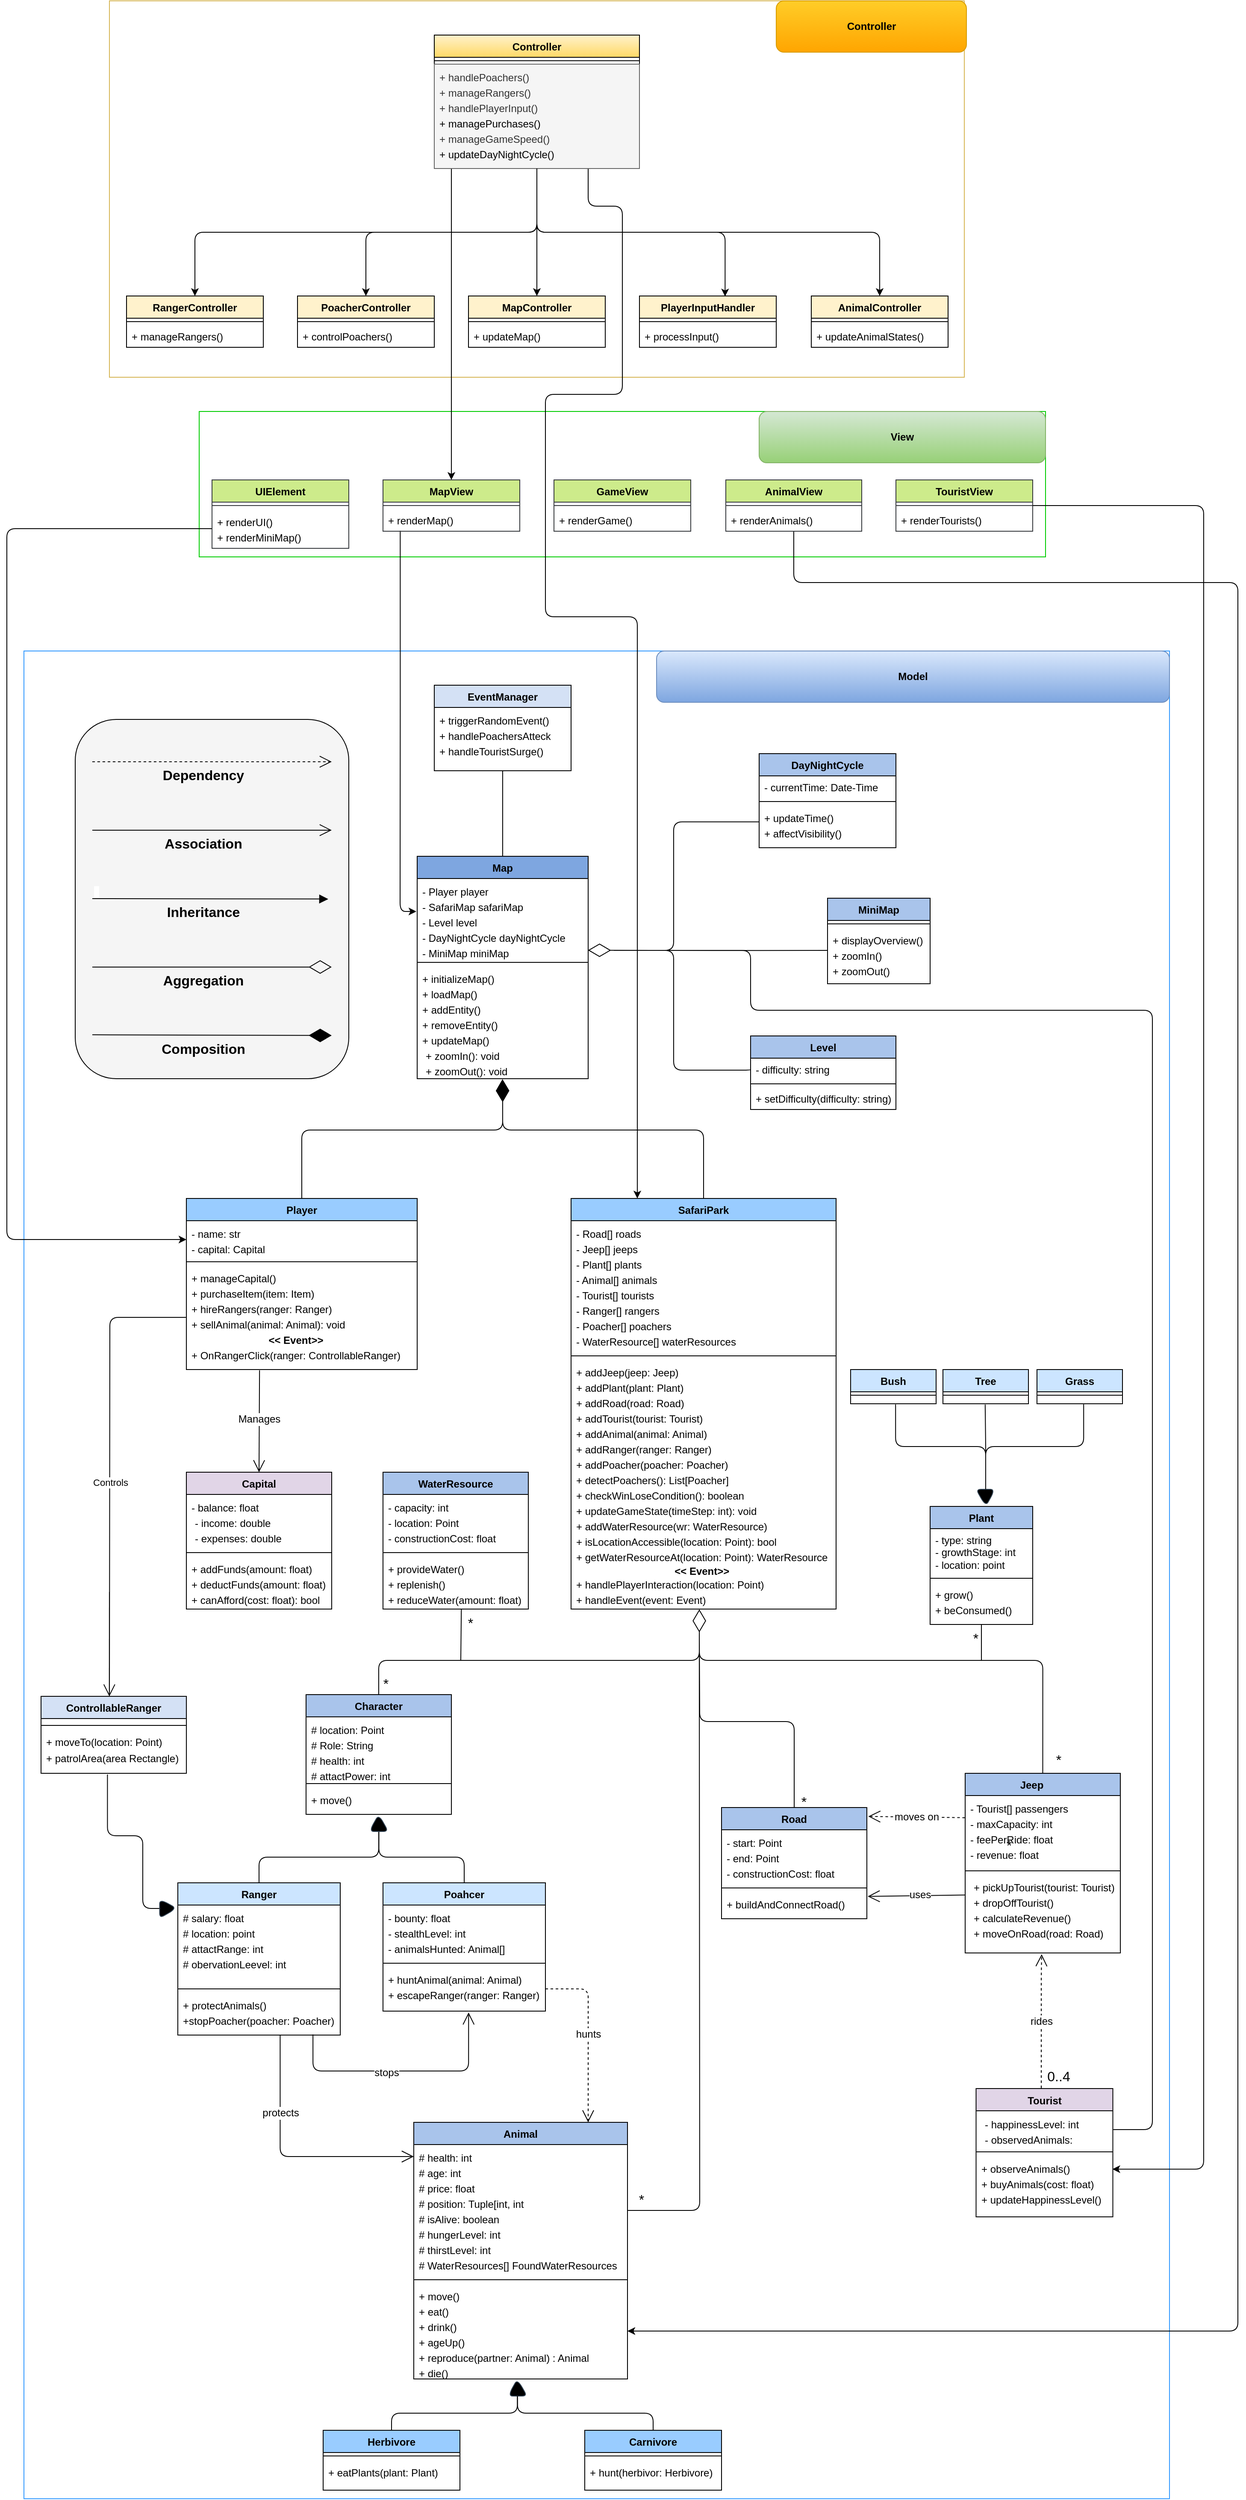 <mxfile version="26.1.0">
  <diagram id="C5RBs43oDa-KdzZeNtuy" name="Page-1">
    <mxGraphModel dx="2444" dy="3029" grid="1" gridSize="10" guides="1" tooltips="1" connect="1" arrows="1" fold="1" page="1" pageScale="1" pageWidth="827" pageHeight="1169" background="#ffffff" math="0" shadow="0">
      <root>
        <mxCell id="WIyWlLk6GJQsqaUBKTNV-0" />
        <mxCell id="WIyWlLk6GJQsqaUBKTNV-1" parent="WIyWlLk6GJQsqaUBKTNV-0" />
        <mxCell id="Pg9ErtlGWTGq2y22SoNs-60" value="" style="rounded=0;whiteSpace=wrap;html=1;strokeColor=#d6b656;fillColor=default;" vertex="1" parent="WIyWlLk6GJQsqaUBKTNV-1">
          <mxGeometry x="-40" y="-800" width="1000" height="440" as="geometry" />
        </mxCell>
        <mxCell id="Pg9ErtlGWTGq2y22SoNs-24" value="" style="rounded=0;whiteSpace=wrap;html=1;strokeColor=#00CC00;" vertex="1" parent="WIyWlLk6GJQsqaUBKTNV-1">
          <mxGeometry x="65" y="-320" width="990" height="170" as="geometry" />
        </mxCell>
        <mxCell id="Pg9ErtlGWTGq2y22SoNs-2" value="" style="rounded=0;whiteSpace=wrap;html=1;strokeColor=#3399FF;" vertex="1" parent="WIyWlLk6GJQsqaUBKTNV-1">
          <mxGeometry x="-140" y="-40" width="1340" height="2160" as="geometry" />
        </mxCell>
        <mxCell id="SaCOgG8UOvRfNBqPI8a1-1" value="Map" style="swimlane;fontStyle=1;align=center;verticalAlign=top;childLayout=stackLayout;horizontal=1;startSize=26;horizontalStack=0;resizeParent=1;resizeParentMax=0;resizeLast=0;collapsible=1;marginBottom=0;whiteSpace=wrap;html=1;fillColor=light-dark(#7EA6E0,var(--ge-dark-color, #121212));" parent="WIyWlLk6GJQsqaUBKTNV-1" vertex="1">
          <mxGeometry x="320" y="200" width="200" height="260" as="geometry" />
        </mxCell>
        <mxCell id="SaCOgG8UOvRfNBqPI8a1-2" value="&lt;div style=&quot;line-height: 150%;&quot;&gt;- Player player&lt;div&gt;- SafariMap safariMap&lt;/div&gt;&lt;div&gt;- Level level&lt;/div&gt;&lt;div&gt;- DayNightCycle dayNightCycle&lt;/div&gt;&lt;div&gt;- MiniMap miniMap&lt;/div&gt;&lt;/div&gt;" style="text;strokeColor=none;fillColor=none;align=left;verticalAlign=top;spacingLeft=4;spacingRight=4;overflow=hidden;rotatable=0;points=[[0,0.5],[1,0.5]];portConstraint=eastwest;whiteSpace=wrap;html=1;" parent="SaCOgG8UOvRfNBqPI8a1-1" vertex="1">
          <mxGeometry y="26" width="200" height="94" as="geometry" />
        </mxCell>
        <mxCell id="SaCOgG8UOvRfNBqPI8a1-3" value="" style="line;strokeWidth=1;fillColor=none;align=left;verticalAlign=middle;spacingTop=-1;spacingLeft=3;spacingRight=3;rotatable=0;labelPosition=right;points=[];portConstraint=eastwest;strokeColor=inherit;" parent="SaCOgG8UOvRfNBqPI8a1-1" vertex="1">
          <mxGeometry y="120" width="200" height="8" as="geometry" />
        </mxCell>
        <mxCell id="SaCOgG8UOvRfNBqPI8a1-4" value="&lt;div style=&quot;line-height: 150%;&quot;&gt;+ initializeMap()&lt;div&gt;+ loadMap()&lt;/div&gt;&lt;div&gt;+ addEntity()&lt;/div&gt;&lt;div&gt;+ removeEntity()&lt;/div&gt;&lt;div&gt;+ updateMap()&lt;/div&gt;&lt;div&gt;&lt;p style=&quot;margin: 0px 0px 0px 4px;&quot;&gt;&lt;span style=&quot;background-color: transparent; color: light-dark(rgb(0, 0, 0), rgb(255, 255, 255));&quot;&gt;+&amp;nbsp;&lt;/span&gt;&lt;span style=&quot;background-color: transparent; color: light-dark(rgb(0, 0, 0), rgb(255, 255, 255));&quot;&gt;zoomIn(): void&lt;/span&gt;&lt;/p&gt;&lt;p style=&quot;margin: 0px 0px 0px 4px;&quot;&gt;&lt;span style=&quot;background-color: transparent; color: light-dark(rgb(0, 0, 0), rgb(255, 255, 255));&quot;&gt;+&amp;nbsp;&lt;/span&gt;&lt;span style=&quot;background-color: transparent; color: light-dark(rgb(0, 0, 0), rgb(255, 255, 255));&quot;&gt;zoomOut(): void&lt;/span&gt;&lt;/p&gt;&lt;/div&gt;&lt;/div&gt;" style="text;strokeColor=none;fillColor=none;align=left;verticalAlign=top;spacingLeft=4;spacingRight=4;overflow=hidden;rotatable=0;points=[[0,0.5],[1,0.5]];portConstraint=eastwest;whiteSpace=wrap;html=1;" parent="SaCOgG8UOvRfNBqPI8a1-1" vertex="1">
          <mxGeometry y="128" width="200" height="132" as="geometry" />
        </mxCell>
        <mxCell id="SaCOgG8UOvRfNBqPI8a1-10" style="edgeStyle=none;curved=1;rounded=0;orthogonalLoop=1;jettySize=auto;html=1;exitX=0.5;exitY=1;exitDx=0;exitDy=0;entryX=0.5;entryY=0;entryDx=0;entryDy=0;fontSize=12;startSize=8;endSize=8;endArrow=none;startFill=0;" parent="WIyWlLk6GJQsqaUBKTNV-1" source="SaCOgG8UOvRfNBqPI8a1-6" target="SaCOgG8UOvRfNBqPI8a1-1" edge="1">
          <mxGeometry relative="1" as="geometry" />
        </mxCell>
        <mxCell id="SaCOgG8UOvRfNBqPI8a1-6" value="EventManager" style="swimlane;fontStyle=1;align=center;verticalAlign=top;childLayout=stackLayout;horizontal=1;startSize=26;horizontalStack=0;resizeParent=1;resizeParentMax=0;resizeLast=0;collapsible=1;marginBottom=0;whiteSpace=wrap;html=1;fillColor=light-dark(#D4E1F5,var(--ge-dark-color, #121212));" parent="WIyWlLk6GJQsqaUBKTNV-1" vertex="1">
          <mxGeometry x="340" width="160" height="100" as="geometry">
            <mxRectangle x="340" width="120" height="30" as="alternateBounds" />
          </mxGeometry>
        </mxCell>
        <mxCell id="SaCOgG8UOvRfNBqPI8a1-7" value="&lt;div style=&quot;line-height: 150%;&quot;&gt;+ triggerRandomEvent()&lt;div&gt;+ handlePoachersAtteck&lt;/div&gt;&lt;div&gt;+ handleTouristSurge()&lt;/div&gt;&lt;/div&gt;" style="text;strokeColor=none;fillColor=none;align=left;verticalAlign=top;spacingLeft=4;spacingRight=4;overflow=hidden;rotatable=0;points=[[0,0.5],[1,0.5]];portConstraint=eastwest;whiteSpace=wrap;html=1;" parent="SaCOgG8UOvRfNBqPI8a1-6" vertex="1">
          <mxGeometry y="26" width="160" height="74" as="geometry" />
        </mxCell>
        <mxCell id="SaCOgG8UOvRfNBqPI8a1-11" value="DayNightCycle" style="swimlane;fontStyle=1;align=center;verticalAlign=top;childLayout=stackLayout;horizontal=1;startSize=26;horizontalStack=0;resizeParent=1;resizeParentMax=0;resizeLast=0;collapsible=1;marginBottom=0;whiteSpace=wrap;html=1;fillColor=light-dark(#A9C4EB,var(--ge-dark-color, #121212));" parent="WIyWlLk6GJQsqaUBKTNV-1" vertex="1">
          <mxGeometry x="720" y="80" width="160" height="110" as="geometry" />
        </mxCell>
        <mxCell id="SaCOgG8UOvRfNBqPI8a1-12" value="- currentTime: Date-Time" style="text;strokeColor=none;fillColor=none;align=left;verticalAlign=top;spacingLeft=4;spacingRight=4;overflow=hidden;rotatable=0;points=[[0,0.5],[1,0.5]];portConstraint=eastwest;whiteSpace=wrap;html=1;" parent="SaCOgG8UOvRfNBqPI8a1-11" vertex="1">
          <mxGeometry y="26" width="160" height="26" as="geometry" />
        </mxCell>
        <mxCell id="SaCOgG8UOvRfNBqPI8a1-13" value="" style="line;strokeWidth=1;fillColor=none;align=left;verticalAlign=middle;spacingTop=-1;spacingLeft=3;spacingRight=3;rotatable=0;labelPosition=right;points=[];portConstraint=eastwest;strokeColor=inherit;" parent="SaCOgG8UOvRfNBqPI8a1-11" vertex="1">
          <mxGeometry y="52" width="160" height="8" as="geometry" />
        </mxCell>
        <mxCell id="SaCOgG8UOvRfNBqPI8a1-14" value="&lt;div style=&quot;line-height: 150%;&quot;&gt;+ updateTime()&lt;div&gt;+ affectVisibility()&lt;/div&gt;&lt;/div&gt;" style="text;strokeColor=none;fillColor=none;align=left;verticalAlign=top;spacingLeft=4;spacingRight=4;overflow=hidden;rotatable=0;points=[[0,0.5],[1,0.5]];portConstraint=eastwest;whiteSpace=wrap;html=1;" parent="SaCOgG8UOvRfNBqPI8a1-11" vertex="1">
          <mxGeometry y="60" width="160" height="50" as="geometry" />
        </mxCell>
        <mxCell id="SaCOgG8UOvRfNBqPI8a1-15" value="Level" style="swimlane;fontStyle=1;align=center;verticalAlign=top;childLayout=stackLayout;horizontal=1;startSize=26;horizontalStack=0;resizeParent=1;resizeParentMax=0;resizeLast=0;collapsible=1;marginBottom=0;whiteSpace=wrap;html=1;fillColor=light-dark(#A9C4EB,var(--ge-dark-color, #121212));" parent="WIyWlLk6GJQsqaUBKTNV-1" vertex="1">
          <mxGeometry x="710" y="410" width="170" height="86" as="geometry" />
        </mxCell>
        <mxCell id="SaCOgG8UOvRfNBqPI8a1-16" value="- difficulty: string" style="text;strokeColor=none;fillColor=none;align=left;verticalAlign=top;spacingLeft=4;spacingRight=4;overflow=hidden;rotatable=0;points=[[0,0.5],[1,0.5]];portConstraint=eastwest;whiteSpace=wrap;html=1;" parent="SaCOgG8UOvRfNBqPI8a1-15" vertex="1">
          <mxGeometry y="26" width="170" height="26" as="geometry" />
        </mxCell>
        <mxCell id="SaCOgG8UOvRfNBqPI8a1-17" value="" style="line;strokeWidth=1;fillColor=none;align=left;verticalAlign=middle;spacingTop=-1;spacingLeft=3;spacingRight=3;rotatable=0;labelPosition=right;points=[];portConstraint=eastwest;strokeColor=inherit;" parent="SaCOgG8UOvRfNBqPI8a1-15" vertex="1">
          <mxGeometry y="52" width="170" height="8" as="geometry" />
        </mxCell>
        <mxCell id="SaCOgG8UOvRfNBqPI8a1-18" value="+ setDifficulty(difficulty: string)" style="text;strokeColor=none;fillColor=none;align=left;verticalAlign=top;spacingLeft=4;spacingRight=4;overflow=hidden;rotatable=0;points=[[0,0.5],[1,0.5]];portConstraint=eastwest;whiteSpace=wrap;html=1;" parent="SaCOgG8UOvRfNBqPI8a1-15" vertex="1">
          <mxGeometry y="60" width="170" height="26" as="geometry" />
        </mxCell>
        <mxCell id="SaCOgG8UOvRfNBqPI8a1-19" value="MiniMap" style="swimlane;fontStyle=1;align=center;verticalAlign=top;childLayout=stackLayout;horizontal=1;startSize=26;horizontalStack=0;resizeParent=1;resizeParentMax=0;resizeLast=0;collapsible=1;marginBottom=0;whiteSpace=wrap;html=1;fillColor=light-dark(#A9C4EB,var(--ge-dark-color, #121212));" parent="WIyWlLk6GJQsqaUBKTNV-1" vertex="1">
          <mxGeometry x="800" y="249" width="120" height="100" as="geometry" />
        </mxCell>
        <mxCell id="SaCOgG8UOvRfNBqPI8a1-21" value="" style="line;strokeWidth=1;fillColor=none;align=left;verticalAlign=middle;spacingTop=-1;spacingLeft=3;spacingRight=3;rotatable=0;labelPosition=right;points=[];portConstraint=eastwest;strokeColor=inherit;" parent="SaCOgG8UOvRfNBqPI8a1-19" vertex="1">
          <mxGeometry y="26" width="120" height="8" as="geometry" />
        </mxCell>
        <mxCell id="SaCOgG8UOvRfNBqPI8a1-22" value="&lt;div style=&quot;line-height: 150%;&quot;&gt;+ displayOverview()&lt;div&gt;+ zoomIn()&lt;/div&gt;&lt;div&gt;+ zoomOut()&lt;/div&gt;&lt;/div&gt;" style="text;strokeColor=none;fillColor=none;align=left;verticalAlign=top;spacingLeft=4;spacingRight=4;overflow=hidden;rotatable=0;points=[[0,0.5],[1,0.5]];portConstraint=eastwest;whiteSpace=wrap;html=1;" parent="SaCOgG8UOvRfNBqPI8a1-19" vertex="1">
          <mxGeometry y="34" width="120" height="66" as="geometry" />
        </mxCell>
        <mxCell id="SaCOgG8UOvRfNBqPI8a1-23" style="edgeStyle=orthogonalEdgeStyle;rounded=1;orthogonalLoop=1;jettySize=auto;html=1;exitX=-0.003;exitY=0.394;exitDx=0;exitDy=0;fontSize=12;startSize=8;endSize=8;endArrow=none;endFill=1;startFill=0;exitPerimeter=0;" parent="WIyWlLk6GJQsqaUBKTNV-1" source="SaCOgG8UOvRfNBqPI8a1-14" edge="1">
          <mxGeometry relative="1" as="geometry">
            <mxPoint x="550" y="310" as="targetPoint" />
            <Array as="points">
              <mxPoint x="620" y="160" />
              <mxPoint x="620" y="310" />
            </Array>
          </mxGeometry>
        </mxCell>
        <mxCell id="SaCOgG8UOvRfNBqPI8a1-24" style="edgeStyle=orthogonalEdgeStyle;rounded=1;orthogonalLoop=1;jettySize=auto;html=1;exitX=0;exitY=0.5;exitDx=0;exitDy=0;fontSize=12;startSize=8;endSize=8;endArrow=none;endFill=1;curved=0;startFill=0;" parent="WIyWlLk6GJQsqaUBKTNV-1" source="SaCOgG8UOvRfNBqPI8a1-16" edge="1">
          <mxGeometry relative="1" as="geometry">
            <mxPoint x="550" y="310" as="targetPoint" />
            <Array as="points">
              <mxPoint x="710" y="450" />
              <mxPoint x="620" y="450" />
              <mxPoint x="620" y="310" />
            </Array>
          </mxGeometry>
        </mxCell>
        <mxCell id="SaCOgG8UOvRfNBqPI8a1-25" style="edgeStyle=orthogonalEdgeStyle;rounded=1;orthogonalLoop=1;jettySize=auto;html=1;fontSize=12;startSize=8;endSize=8;endArrow=none;endFill=1;curved=0;startFill=0;exitX=0.003;exitY=0.41;exitDx=0;exitDy=0;exitPerimeter=0;" parent="WIyWlLk6GJQsqaUBKTNV-1" source="SaCOgG8UOvRfNBqPI8a1-22" edge="1">
          <mxGeometry relative="1" as="geometry">
            <mxPoint x="550.086" y="310" as="targetPoint" />
            <mxPoint x="660" y="310" as="sourcePoint" />
          </mxGeometry>
        </mxCell>
        <mxCell id="SaCOgG8UOvRfNBqPI8a1-40" style="edgeStyle=orthogonalEdgeStyle;rounded=1;orthogonalLoop=1;jettySize=auto;html=1;fontSize=12;startSize=8;endSize=8;exitX=0.5;exitY=0;exitDx=0;exitDy=0;endArrow=none;startFill=0;" parent="WIyWlLk6GJQsqaUBKTNV-1" source="SaCOgG8UOvRfNBqPI8a1-26" edge="1">
          <mxGeometry relative="1" as="geometry">
            <mxPoint x="420" y="480" as="targetPoint" />
            <mxPoint x="220" y="580" as="sourcePoint" />
            <Array as="points">
              <mxPoint x="185" y="520" />
              <mxPoint x="420" y="520" />
            </Array>
          </mxGeometry>
        </mxCell>
        <mxCell id="SaCOgG8UOvRfNBqPI8a1-26" value="Player" style="swimlane;fontStyle=1;align=center;verticalAlign=top;childLayout=stackLayout;horizontal=1;startSize=26;horizontalStack=0;resizeParent=1;resizeParentMax=0;resizeLast=0;collapsible=1;marginBottom=0;whiteSpace=wrap;html=1;fillColor=light-dark(#99CCFF,var(--ge-dark-color, #121212));" parent="WIyWlLk6GJQsqaUBKTNV-1" vertex="1">
          <mxGeometry x="50" y="600" width="270" height="200" as="geometry" />
        </mxCell>
        <mxCell id="SaCOgG8UOvRfNBqPI8a1-27" value="&lt;div style=&quot;line-height: 150%;&quot;&gt;- name: str&lt;div&gt;- capital: Capital&lt;/div&gt;&lt;/div&gt;" style="text;strokeColor=none;fillColor=none;align=left;verticalAlign=top;spacingLeft=4;spacingRight=4;overflow=hidden;rotatable=0;points=[[0,0.5],[1,0.5]];portConstraint=eastwest;whiteSpace=wrap;html=1;" parent="SaCOgG8UOvRfNBqPI8a1-26" vertex="1">
          <mxGeometry y="26" width="270" height="44" as="geometry" />
        </mxCell>
        <mxCell id="SaCOgG8UOvRfNBqPI8a1-28" value="" style="line;strokeWidth=1;fillColor=none;align=left;verticalAlign=middle;spacingTop=-1;spacingLeft=3;spacingRight=3;rotatable=0;labelPosition=right;points=[];portConstraint=eastwest;strokeColor=inherit;" parent="SaCOgG8UOvRfNBqPI8a1-26" vertex="1">
          <mxGeometry y="70" width="270" height="8" as="geometry" />
        </mxCell>
        <mxCell id="k2wTtzufq_Mtc1FWqabc-18" style="edgeStyle=orthogonalEdgeStyle;rounded=1;orthogonalLoop=1;jettySize=auto;html=1;exitX=0;exitY=0.5;exitDx=0;exitDy=0;curved=0;endArrow=none;startFill=0;" parent="SaCOgG8UOvRfNBqPI8a1-26" source="SaCOgG8UOvRfNBqPI8a1-29" edge="1">
          <mxGeometry relative="1" as="geometry">
            <mxPoint x="-90" y="580.842" as="targetPoint" />
          </mxGeometry>
        </mxCell>
        <mxCell id="k2wTtzufq_Mtc1FWqabc-19" value="Controls" style="edgeLabel;html=1;align=center;verticalAlign=middle;resizable=0;points=[];" parent="k2wTtzufq_Mtc1FWqabc-18" vertex="1" connectable="0">
          <mxGeometry x="0.061" relative="1" as="geometry">
            <mxPoint as="offset" />
          </mxGeometry>
        </mxCell>
        <mxCell id="SaCOgG8UOvRfNBqPI8a1-29" value="&lt;div style=&quot;line-height: 150%;&quot;&gt;+ manageCapital()&lt;div&gt;+ purchaseItem(item: Item)&lt;/div&gt;&lt;div&gt;+ hireRangers(ranger: Ranger)&lt;/div&gt;&lt;div&gt;+ sellAnimal(animal: Animal): void&lt;/div&gt;&lt;div style=&quot;text-align: center;&quot;&gt;&lt;b&gt;&amp;lt;&amp;lt; Event&amp;gt;&amp;gt;&lt;/b&gt;&lt;/div&gt;&lt;div style=&quot;text-align: center;&quot;&gt;+ OnRangerClick(ranger: ControllableRanger)&lt;/div&gt;&lt;/div&gt;" style="text;strokeColor=none;fillColor=none;align=left;verticalAlign=top;spacingLeft=4;spacingRight=4;overflow=hidden;rotatable=0;points=[[0,0.5],[1,0.5]];portConstraint=eastwest;whiteSpace=wrap;html=1;" parent="SaCOgG8UOvRfNBqPI8a1-26" vertex="1">
          <mxGeometry y="78" width="270" height="122" as="geometry" />
        </mxCell>
        <mxCell id="k2wTtzufq_Mtc1FWqabc-20" value="" style="endArrow=open;endFill=1;endSize=12;html=1;rounded=0;fontSize=12;curved=1;entryX=0.47;entryY=0.002;entryDx=0;entryDy=0;entryPerimeter=0;" parent="SaCOgG8UOvRfNBqPI8a1-26" target="5Qt55anMSwDAI13z4265-12" edge="1">
          <mxGeometry width="160" relative="1" as="geometry">
            <mxPoint x="-90" y="460" as="sourcePoint" />
            <mxPoint x="-90" y="580" as="targetPoint" />
          </mxGeometry>
        </mxCell>
        <mxCell id="SaCOgG8UOvRfNBqPI8a1-41" style="edgeStyle=orthogonalEdgeStyle;rounded=1;orthogonalLoop=1;jettySize=auto;html=1;exitX=0.5;exitY=0;exitDx=0;exitDy=0;fontSize=12;startSize=8;endSize=8;endArrow=none;startFill=0;" parent="WIyWlLk6GJQsqaUBKTNV-1" source="SaCOgG8UOvRfNBqPI8a1-30" edge="1">
          <mxGeometry relative="1" as="geometry">
            <mxPoint x="420" y="470" as="targetPoint" />
            <Array as="points">
              <mxPoint x="655" y="520" />
              <mxPoint x="420" y="520" />
            </Array>
          </mxGeometry>
        </mxCell>
        <mxCell id="SaCOgG8UOvRfNBqPI8a1-30" value="SafariPark" style="swimlane;fontStyle=1;align=center;verticalAlign=top;childLayout=stackLayout;horizontal=1;startSize=26;horizontalStack=0;resizeParent=1;resizeParentMax=0;resizeLast=0;collapsible=1;marginBottom=0;whiteSpace=wrap;html=1;fillColor=light-dark(#99CCFF,var(--ge-dark-color, #121212));" parent="WIyWlLk6GJQsqaUBKTNV-1" vertex="1">
          <mxGeometry x="500" y="600" width="310" height="480" as="geometry" />
        </mxCell>
        <mxCell id="SaCOgG8UOvRfNBqPI8a1-31" value="&lt;div style=&quot;line-height: 150%;&quot;&gt;- Road[] roads&lt;div&gt;- Jeep[] jeeps&lt;/div&gt;&lt;div&gt;- Plant[] plants&lt;/div&gt;&lt;div&gt;- Animal[] animals&lt;/div&gt;&lt;div&gt;- Tourist[] tourists&lt;/div&gt;&lt;div&gt;- Ranger[] rangers&lt;/div&gt;&lt;div&gt;&lt;span style=&quot;background-color: transparent; color: light-dark(rgb(0, 0, 0), rgb(255, 255, 255));&quot;&gt;- Poacher[] poachers&lt;/span&gt;&lt;/div&gt;&lt;div&gt;- WaterResource[] waterResources&lt;/div&gt;&lt;/div&gt;" style="text;strokeColor=none;fillColor=none;align=left;verticalAlign=top;spacingLeft=4;spacingRight=4;overflow=hidden;rotatable=0;points=[[0,0.5],[1,0.5]];portConstraint=eastwest;whiteSpace=wrap;html=1;" parent="SaCOgG8UOvRfNBqPI8a1-30" vertex="1">
          <mxGeometry y="26" width="310" height="154" as="geometry" />
        </mxCell>
        <mxCell id="SaCOgG8UOvRfNBqPI8a1-32" value="" style="line;strokeWidth=1;fillColor=none;align=left;verticalAlign=middle;spacingTop=-1;spacingLeft=3;spacingRight=3;rotatable=0;labelPosition=right;points=[];portConstraint=eastwest;strokeColor=inherit;" parent="SaCOgG8UOvRfNBqPI8a1-30" vertex="1">
          <mxGeometry y="180" width="310" height="8" as="geometry" />
        </mxCell>
        <mxCell id="SaCOgG8UOvRfNBqPI8a1-33" value="&lt;div style=&quot;line-height: 150%;&quot;&gt;&lt;span style=&quot;background-color: transparent; color: light-dark(rgb(0, 0, 0), rgb(255, 255, 255));&quot;&gt;+ addJeep(jeep: Jeep)&lt;/span&gt;&lt;/div&gt;&lt;div style=&quot;line-height: 150%;&quot;&gt;+ addPlant(plant: Plant)&lt;/div&gt;&lt;div style=&quot;line-height: 18px;&quot;&gt;+ addRoad(road: Road)&lt;/div&gt;&lt;div style=&quot;line-height: 150%;&quot;&gt;+ addTourist(tourist: Tourist)&lt;/div&gt;&lt;div style=&quot;line-height: 150%;&quot;&gt;&lt;span style=&quot;background-color: transparent; color: light-dark(rgb(0, 0, 0), rgb(255, 255, 255));&quot;&gt;+ addAnimal(animal: Animal)&lt;/span&gt;&lt;/div&gt;&lt;div style=&quot;line-height: 150%;&quot;&gt;+ addRanger(ranger: Ranger)&lt;/div&gt;&lt;div style=&quot;line-height: 150%;&quot;&gt;+ addPoacher(poacher: Poacher)&lt;/div&gt;&lt;div style=&quot;line-height: 150%;&quot;&gt;+&amp;nbsp;&lt;span style=&quot;background-color: transparent; color: light-dark(rgb(0, 0, 0), rgb(255, 255, 255));&quot;&gt;detectPoachers(): List[Poacher]&lt;/span&gt;&lt;/div&gt;&lt;div style=&quot;line-height: 150%;&quot;&gt;+&amp;nbsp;&lt;span style=&quot;background-color: transparent; color: light-dark(rgb(0, 0, 0), rgb(255, 255, 255));&quot;&gt;checkWinLoseCondition(): boolean&lt;/span&gt;&lt;/div&gt;&lt;div style=&quot;line-height: 150%;&quot;&gt;+&amp;nbsp;&lt;span style=&quot;background-color: transparent; color: light-dark(rgb(0, 0, 0), rgb(255, 255, 255));&quot;&gt;updateGameState(timeStep: int): void&lt;/span&gt;&lt;/div&gt;&lt;div style=&quot;line-height: 150%;&quot;&gt;+ addWaterResource(wr: WaterResource)&lt;/div&gt;&lt;div style=&quot;line-height: 150%;&quot;&gt;+ isLocationAccessible(location: Point): bool&lt;/div&gt;&lt;div style=&quot;line-height: 150%;&quot;&gt;&lt;span style=&quot;background-color: transparent; color: light-dark(rgb(0, 0, 0), rgb(255, 255, 255));&quot;&gt;+ getWaterResourceAt(location: Point): WaterResource&lt;/span&gt;&lt;/div&gt;&lt;div style=&quot;text-align: center;&quot;&gt;&lt;b&gt;&amp;lt;&amp;lt; Event&amp;gt;&amp;gt;&lt;/b&gt;&lt;/div&gt;&lt;div style=&quot;line-height: 150%;&quot;&gt;&lt;span style=&quot;background-color: transparent; color: light-dark(rgb(0, 0, 0), rgb(255, 255, 255));&quot;&gt;+ handlePlayerInteraction(location: Point)&lt;/span&gt;&lt;/div&gt;&lt;div style=&quot;line-height: 150%;&quot;&gt;+ handleEvent(event: Event)&lt;/div&gt;" style="text;strokeColor=none;fillColor=none;align=left;verticalAlign=top;spacingLeft=4;spacingRight=4;overflow=hidden;rotatable=0;points=[[0,0.5],[1,0.5]];portConstraint=eastwest;whiteSpace=wrap;html=1;" parent="SaCOgG8UOvRfNBqPI8a1-30" vertex="1">
          <mxGeometry y="188" width="310" height="292" as="geometry" />
        </mxCell>
        <mxCell id="SaCOgG8UOvRfNBqPI8a1-38" value="" style="endArrow=diamondThin;endFill=0;endSize=24;html=1;rounded=0;fontSize=12;curved=1;entryX=0.999;entryY=0.892;entryDx=0;entryDy=0;entryPerimeter=0;" parent="WIyWlLk6GJQsqaUBKTNV-1" target="SaCOgG8UOvRfNBqPI8a1-2" edge="1">
          <mxGeometry width="160" relative="1" as="geometry">
            <mxPoint x="610" y="310" as="sourcePoint" />
            <mxPoint x="560" y="400" as="targetPoint" />
          </mxGeometry>
        </mxCell>
        <mxCell id="SaCOgG8UOvRfNBqPI8a1-39" value="" style="endArrow=diamondThin;endFill=1;endSize=24;html=1;rounded=0;fontSize=12;curved=1;entryX=0.499;entryY=1.004;entryDx=0;entryDy=0;entryPerimeter=0;" parent="WIyWlLk6GJQsqaUBKTNV-1" target="SaCOgG8UOvRfNBqPI8a1-4" edge="1">
          <mxGeometry width="160" relative="1" as="geometry">
            <mxPoint x="420" y="510" as="sourcePoint" />
            <mxPoint x="550" y="460" as="targetPoint" />
            <Array as="points">
              <mxPoint x="420" y="490" />
            </Array>
          </mxGeometry>
        </mxCell>
        <mxCell id="k2wTtzufq_Mtc1FWqabc-26" style="edgeStyle=orthogonalEdgeStyle;rounded=0;orthogonalLoop=1;jettySize=auto;html=1;endArrow=none;startFill=0;" parent="WIyWlLk6GJQsqaUBKTNV-1" source="SaCOgG8UOvRfNBqPI8a1-42" edge="1">
          <mxGeometry relative="1" as="geometry">
            <mxPoint x="980" y="1140" as="targetPoint" />
          </mxGeometry>
        </mxCell>
        <mxCell id="SaCOgG8UOvRfNBqPI8a1-42" value="Plant" style="swimlane;fontStyle=1;align=center;verticalAlign=top;childLayout=stackLayout;horizontal=1;startSize=26;horizontalStack=0;resizeParent=1;resizeParentMax=0;resizeLast=0;collapsible=1;marginBottom=0;whiteSpace=wrap;html=1;fillColor=light-dark(#A9C4EB,var(--ge-dark-color, #121212));" parent="WIyWlLk6GJQsqaUBKTNV-1" vertex="1">
          <mxGeometry x="920" y="960" width="120" height="138" as="geometry" />
        </mxCell>
        <mxCell id="SaCOgG8UOvRfNBqPI8a1-43" value="- type: string&lt;div&gt;&lt;span style=&quot;background-color: transparent; color: light-dark(rgb(0, 0, 0), rgb(255, 255, 255));&quot;&gt;- growthStage: int&lt;/span&gt;&lt;/div&gt;&lt;div&gt;&lt;span style=&quot;background-color: transparent; color: light-dark(rgb(0, 0, 0), rgb(255, 255, 255));&quot;&gt;- location: point&lt;/span&gt;&lt;/div&gt;" style="text;strokeColor=none;fillColor=none;align=left;verticalAlign=top;spacingLeft=4;spacingRight=4;overflow=hidden;rotatable=0;points=[[0,0.5],[1,0.5]];portConstraint=eastwest;whiteSpace=wrap;html=1;" parent="SaCOgG8UOvRfNBqPI8a1-42" vertex="1">
          <mxGeometry y="26" width="120" height="54" as="geometry" />
        </mxCell>
        <mxCell id="SaCOgG8UOvRfNBqPI8a1-44" value="" style="line;strokeWidth=1;fillColor=none;align=left;verticalAlign=middle;spacingTop=-1;spacingLeft=3;spacingRight=3;rotatable=0;labelPosition=right;points=[];portConstraint=eastwest;strokeColor=inherit;" parent="SaCOgG8UOvRfNBqPI8a1-42" vertex="1">
          <mxGeometry y="80" width="120" height="8" as="geometry" />
        </mxCell>
        <mxCell id="SaCOgG8UOvRfNBqPI8a1-45" value="&lt;div style=&quot;line-height: 150%;&quot;&gt;+ grow()&lt;div&gt;+ beConsumed()&lt;/div&gt;&lt;/div&gt;" style="text;strokeColor=none;fillColor=none;align=left;verticalAlign=top;spacingLeft=4;spacingRight=4;overflow=hidden;rotatable=0;points=[[0,0.5],[1,0.5]];portConstraint=eastwest;whiteSpace=wrap;html=1;" parent="SaCOgG8UOvRfNBqPI8a1-42" vertex="1">
          <mxGeometry y="88" width="120" height="50" as="geometry" />
        </mxCell>
        <mxCell id="SaCOgG8UOvRfNBqPI8a1-46" value="Animal" style="swimlane;fontStyle=1;align=center;verticalAlign=top;childLayout=stackLayout;horizontal=1;startSize=26;horizontalStack=0;resizeParent=1;resizeParentMax=0;resizeLast=0;collapsible=1;marginBottom=0;whiteSpace=wrap;html=1;fillColor=light-dark(#A9C4EB,var(--ge-dark-color, #121212));" parent="WIyWlLk6GJQsqaUBKTNV-1" vertex="1">
          <mxGeometry x="316" y="1680" width="250" height="300" as="geometry" />
        </mxCell>
        <mxCell id="k2wTtzufq_Mtc1FWqabc-25" style="edgeStyle=orthogonalEdgeStyle;rounded=1;orthogonalLoop=1;jettySize=auto;html=1;exitX=1;exitY=0.5;exitDx=0;exitDy=0;endArrow=none;startFill=0;curved=0;" parent="SaCOgG8UOvRfNBqPI8a1-46" source="SaCOgG8UOvRfNBqPI8a1-47" edge="1">
          <mxGeometry relative="1" as="geometry">
            <mxPoint x="334" y="-550" as="targetPoint" />
          </mxGeometry>
        </mxCell>
        <mxCell id="SaCOgG8UOvRfNBqPI8a1-47" value="&lt;div style=&quot;line-height: 150%;&quot;&gt;# health: int&lt;/div&gt;&lt;div style=&quot;line-height: 150%;&quot;&gt;&lt;span style=&quot;background-color: transparent; color: light-dark(rgb(0, 0, 0), rgb(255, 255, 255));&quot;&gt;#&amp;nbsp;&lt;/span&gt;&lt;span style=&quot;background-color: transparent; color: light-dark(rgb(0, 0, 0), rgb(255, 255, 255));&quot;&gt;age: int&lt;/span&gt;&lt;/div&gt;&lt;div style=&quot;line-height: 150%;&quot;&gt;&lt;span style=&quot;background-color: transparent; color: light-dark(rgb(0, 0, 0), rgb(255, 255, 255));&quot;&gt;# price: float&lt;/span&gt;&lt;/div&gt;&lt;div style=&quot;line-height: 150%;&quot;&gt;&lt;span style=&quot;background-color: transparent; color: light-dark(rgb(0, 0, 0), rgb(255, 255, 255));&quot;&gt;# position: Tuple[int, int&lt;/span&gt;&lt;/div&gt;&lt;div style=&quot;line-height: 150%;&quot;&gt;&lt;span style=&quot;background-color: transparent; color: light-dark(rgb(0, 0, 0), rgb(255, 255, 255));&quot;&gt;#&amp;nbsp;&lt;/span&gt;&lt;span style=&quot;background-color: transparent; color: light-dark(rgb(0, 0, 0), rgb(255, 255, 255));&quot;&gt;isAlive: boolean&lt;/span&gt;&lt;/div&gt;&lt;div style=&quot;line-height: 150%;&quot;&gt;&lt;span style=&quot;background-color: transparent; color: light-dark(rgb(0, 0, 0), rgb(255, 255, 255));&quot;&gt;# hungerLevel: int&lt;/span&gt;&lt;/div&gt;&lt;div style=&quot;line-height: 150%;&quot;&gt;&lt;span style=&quot;background-color: transparent; color: light-dark(rgb(0, 0, 0), rgb(255, 255, 255));&quot;&gt;# thirstLevel: int&lt;/span&gt;&lt;/div&gt;&lt;div style=&quot;line-height: 150%;&quot;&gt;&lt;span style=&quot;background-color: transparent; color: light-dark(rgb(0, 0, 0), rgb(255, 255, 255));&quot;&gt;# WaterResources[]&amp;nbsp;&lt;/span&gt;&lt;span style=&quot;background-color: transparent; color: light-dark(rgb(0, 0, 0), rgb(255, 255, 255));&quot;&gt;FoundWaterResources&lt;/span&gt;&lt;/div&gt;" style="text;strokeColor=none;fillColor=none;align=left;verticalAlign=top;spacingLeft=4;spacingRight=4;overflow=hidden;rotatable=0;points=[[0,0.5],[1,0.5]];portConstraint=eastwest;whiteSpace=wrap;html=1;" parent="SaCOgG8UOvRfNBqPI8a1-46" vertex="1">
          <mxGeometry y="26" width="250" height="154" as="geometry" />
        </mxCell>
        <mxCell id="SaCOgG8UOvRfNBqPI8a1-48" value="" style="line;strokeWidth=1;fillColor=none;align=left;verticalAlign=middle;spacingTop=-1;spacingLeft=3;spacingRight=3;rotatable=0;labelPosition=right;points=[];portConstraint=eastwest;strokeColor=inherit;" parent="SaCOgG8UOvRfNBqPI8a1-46" vertex="1">
          <mxGeometry y="180" width="250" height="8" as="geometry" />
        </mxCell>
        <mxCell id="SaCOgG8UOvRfNBqPI8a1-49" value="&lt;div style=&quot;line-height: 150%;&quot;&gt;+ move()&lt;/div&gt;&lt;div style=&quot;line-height: 150%;&quot;&gt;+ eat()&lt;/div&gt;&lt;div style=&quot;line-height: 150%;&quot;&gt;+ drink()&lt;/div&gt;&lt;div style=&quot;line-height: 150%;&quot;&gt;+ ageUp()&lt;/div&gt;&lt;div style=&quot;line-height: 150%;&quot;&gt;&lt;span style=&quot;background-color: transparent; color: light-dark(rgb(0, 0, 0), rgb(255, 255, 255));&quot;&gt;+ reproduce(partner: Animal) : Animal&lt;/span&gt;&lt;/div&gt;&lt;div style=&quot;line-height: 150%;&quot;&gt;&lt;span style=&quot;background-color: transparent; color: light-dark(rgb(0, 0, 0), rgb(255, 255, 255));&quot;&gt;+ die()&lt;/span&gt;&lt;/div&gt;" style="text;strokeColor=none;fillColor=none;align=left;verticalAlign=top;spacingLeft=4;spacingRight=4;overflow=hidden;rotatable=0;points=[[0,0.5],[1,0.5]];portConstraint=eastwest;whiteSpace=wrap;html=1;" parent="SaCOgG8UOvRfNBqPI8a1-46" vertex="1">
          <mxGeometry y="188" width="250" height="112" as="geometry" />
        </mxCell>
        <mxCell id="5Qt55anMSwDAI13z4265-91" style="edgeStyle=none;curved=1;rounded=0;orthogonalLoop=1;jettySize=auto;html=1;exitX=0.539;exitY=1.005;exitDx=0;exitDy=0;fontSize=12;startSize=8;endSize=8;endArrow=none;startFill=0;exitPerimeter=0;" parent="WIyWlLk6GJQsqaUBKTNV-1" source="SaCOgG8UOvRfNBqPI8a1-53" edge="1">
          <mxGeometry relative="1" as="geometry">
            <mxPoint x="371" y="1140" as="targetPoint" />
          </mxGeometry>
        </mxCell>
        <mxCell id="SaCOgG8UOvRfNBqPI8a1-50" value="WaterResource" style="swimlane;fontStyle=1;align=center;verticalAlign=top;childLayout=stackLayout;horizontal=1;startSize=26;horizontalStack=0;resizeParent=1;resizeParentMax=0;resizeLast=0;collapsible=1;marginBottom=0;whiteSpace=wrap;html=1;fillColor=light-dark(#A9C4EB,var(--ge-dark-color, #121212));" parent="WIyWlLk6GJQsqaUBKTNV-1" vertex="1">
          <mxGeometry x="280" y="920" width="170" height="160" as="geometry" />
        </mxCell>
        <mxCell id="SaCOgG8UOvRfNBqPI8a1-51" value="&lt;div style=&quot;line-height: 150%;&quot;&gt;&lt;span style=&quot;background-color: transparent; color: light-dark(rgb(0, 0, 0), rgb(255, 255, 255));&quot;&gt;- capacity: int&lt;/span&gt;&lt;/div&gt;&lt;div style=&quot;line-height: 150%;&quot;&gt;- location: Point&lt;/div&gt;&lt;div style=&quot;line-height: 150%;&quot;&gt;-&amp;nbsp;&lt;span style=&quot;background-color: transparent; color: light-dark(rgb(0, 0, 0), rgb(255, 255, 255));&quot;&gt;constructionCost: float&lt;/span&gt;&lt;div&gt;&lt;br&gt;&lt;/div&gt;&lt;/div&gt;" style="text;strokeColor=none;fillColor=none;align=left;verticalAlign=top;spacingLeft=4;spacingRight=4;overflow=hidden;rotatable=0;points=[[0,0.5],[1,0.5]];portConstraint=eastwest;whiteSpace=wrap;html=1;" parent="SaCOgG8UOvRfNBqPI8a1-50" vertex="1">
          <mxGeometry y="26" width="170" height="64" as="geometry" />
        </mxCell>
        <mxCell id="SaCOgG8UOvRfNBqPI8a1-52" value="" style="line;strokeWidth=1;fillColor=none;align=left;verticalAlign=middle;spacingTop=-1;spacingLeft=3;spacingRight=3;rotatable=0;labelPosition=right;points=[];portConstraint=eastwest;strokeColor=inherit;" parent="SaCOgG8UOvRfNBqPI8a1-50" vertex="1">
          <mxGeometry y="90" width="170" height="8" as="geometry" />
        </mxCell>
        <mxCell id="SaCOgG8UOvRfNBqPI8a1-53" value="&lt;div style=&quot;line-height: 150%;&quot;&gt;+ provideWater()&lt;/div&gt;&lt;div style=&quot;line-height: 150%;&quot;&gt;&lt;span style=&quot;background-color: transparent; color: light-dark(rgb(0, 0, 0), rgb(255, 255, 255));&quot;&gt;+ replenish()&lt;/span&gt;&lt;/div&gt;&lt;div style=&quot;line-height: 150%;&quot;&gt;&lt;span style=&quot;background-color: transparent; color: light-dark(rgb(0, 0, 0), rgb(255, 255, 255));&quot;&gt;+ reduceWater(amount: float)&lt;/span&gt;&lt;/div&gt;" style="text;strokeColor=none;fillColor=none;align=left;verticalAlign=top;spacingLeft=4;spacingRight=4;overflow=hidden;rotatable=0;points=[[0,0.5],[1,0.5]];portConstraint=eastwest;whiteSpace=wrap;html=1;" parent="SaCOgG8UOvRfNBqPI8a1-50" vertex="1">
          <mxGeometry y="98" width="170" height="62" as="geometry" />
        </mxCell>
        <mxCell id="k2wTtzufq_Mtc1FWqabc-24" style="edgeStyle=orthogonalEdgeStyle;rounded=1;orthogonalLoop=1;jettySize=auto;html=1;exitX=0.5;exitY=0;exitDx=0;exitDy=0;curved=0;endArrow=none;startFill=0;" parent="WIyWlLk6GJQsqaUBKTNV-1" source="SaCOgG8UOvRfNBqPI8a1-58" edge="1">
          <mxGeometry relative="1" as="geometry">
            <mxPoint x="650" y="1110" as="targetPoint" />
          </mxGeometry>
        </mxCell>
        <mxCell id="SaCOgG8UOvRfNBqPI8a1-58" value="Road" style="swimlane;fontStyle=1;align=center;verticalAlign=top;childLayout=stackLayout;horizontal=1;startSize=26;horizontalStack=0;resizeParent=1;resizeParentMax=0;resizeLast=0;collapsible=1;marginBottom=0;whiteSpace=wrap;html=1;fillColor=light-dark(#A9C4EB,var(--ge-dark-color, #121212));" parent="WIyWlLk6GJQsqaUBKTNV-1" vertex="1">
          <mxGeometry x="676" y="1312" width="170" height="130" as="geometry" />
        </mxCell>
        <mxCell id="SaCOgG8UOvRfNBqPI8a1-59" value="&lt;div style=&quot;line-height: 150%;&quot;&gt;- start: Point&lt;div&gt;- end: Point&lt;/div&gt;&lt;div&gt;- constructionCost: float&lt;/div&gt;&lt;/div&gt;" style="text;strokeColor=none;fillColor=none;align=left;verticalAlign=top;spacingLeft=4;spacingRight=4;overflow=hidden;rotatable=0;points=[[0,0.5],[1,0.5]];portConstraint=eastwest;whiteSpace=wrap;html=1;" parent="SaCOgG8UOvRfNBqPI8a1-58" vertex="1">
          <mxGeometry y="26" width="170" height="64" as="geometry" />
        </mxCell>
        <mxCell id="SaCOgG8UOvRfNBqPI8a1-60" value="" style="line;strokeWidth=1;fillColor=none;align=left;verticalAlign=middle;spacingTop=-1;spacingLeft=3;spacingRight=3;rotatable=0;labelPosition=right;points=[];portConstraint=eastwest;strokeColor=inherit;" parent="SaCOgG8UOvRfNBqPI8a1-58" vertex="1">
          <mxGeometry y="90" width="170" height="8" as="geometry" />
        </mxCell>
        <mxCell id="SaCOgG8UOvRfNBqPI8a1-61" value="&lt;div style=&quot;line-height: 150%;&quot;&gt;+&amp;nbsp;&lt;span style=&quot;background-color: transparent; color: light-dark(rgb(0, 0, 0), rgb(255, 255, 255));&quot;&gt;buildAndC&lt;/span&gt;&lt;span style=&quot;background-color: transparent; color: light-dark(rgb(0, 0, 0), rgb(255, 255, 255));&quot;&gt;onnectRoad()&lt;/span&gt;&lt;/div&gt;" style="text;strokeColor=none;fillColor=none;align=left;verticalAlign=top;spacingLeft=4;spacingRight=4;overflow=hidden;rotatable=0;points=[[0,0.5],[1,0.5]];portConstraint=eastwest;whiteSpace=wrap;html=1;" parent="SaCOgG8UOvRfNBqPI8a1-58" vertex="1">
          <mxGeometry y="98" width="170" height="32" as="geometry" />
        </mxCell>
        <mxCell id="5Qt55anMSwDAI13z4265-48" style="edgeStyle=orthogonalEdgeStyle;rounded=1;orthogonalLoop=1;jettySize=auto;html=1;exitX=0.5;exitY=0;exitDx=0;exitDy=0;fontSize=12;startSize=8;endSize=8;endArrow=none;startFill=0;" parent="WIyWlLk6GJQsqaUBKTNV-1" source="SaCOgG8UOvRfNBqPI8a1-63" edge="1">
          <mxGeometry relative="1" as="geometry">
            <mxPoint x="650" y="1110" as="targetPoint" />
            <Array as="points">
              <mxPoint x="275" y="1140" />
              <mxPoint x="650" y="1140" />
            </Array>
          </mxGeometry>
        </mxCell>
        <mxCell id="SaCOgG8UOvRfNBqPI8a1-63" value="Character" style="swimlane;fontStyle=1;align=center;verticalAlign=top;childLayout=stackLayout;horizontal=1;startSize=26;horizontalStack=0;resizeParent=1;resizeParentMax=0;resizeLast=0;collapsible=1;marginBottom=0;whiteSpace=wrap;html=1;fillColor=light-dark(#A9C4EB,var(--ge-dark-color, #121212));" parent="WIyWlLk6GJQsqaUBKTNV-1" vertex="1">
          <mxGeometry x="190" y="1180" width="170" height="140" as="geometry" />
        </mxCell>
        <mxCell id="SaCOgG8UOvRfNBqPI8a1-64" value="&lt;div style=&quot;line-height: 150%;&quot;&gt;# location: Point&lt;/div&gt;&lt;div style=&quot;line-height: 150%;&quot;&gt;# Role: String&lt;/div&gt;&lt;div style=&quot;line-height: 150%;&quot;&gt;# health: int&lt;/div&gt;&lt;div style=&quot;line-height: 150%;&quot;&gt;&lt;div style=&quot;line-height: 18px;&quot;&gt;# attactPower: int&lt;/div&gt;&lt;div&gt;&lt;br&gt;&lt;/div&gt;&lt;/div&gt;" style="text;strokeColor=none;fillColor=none;align=left;verticalAlign=top;spacingLeft=4;spacingRight=4;overflow=hidden;rotatable=0;points=[[0,0.5],[1,0.5]];portConstraint=eastwest;whiteSpace=wrap;html=1;" parent="SaCOgG8UOvRfNBqPI8a1-63" vertex="1">
          <mxGeometry y="26" width="170" height="74" as="geometry" />
        </mxCell>
        <mxCell id="SaCOgG8UOvRfNBqPI8a1-65" value="" style="line;strokeWidth=1;fillColor=none;align=left;verticalAlign=middle;spacingTop=-1;spacingLeft=3;spacingRight=3;rotatable=0;labelPosition=right;points=[];portConstraint=eastwest;strokeColor=inherit;" parent="SaCOgG8UOvRfNBqPI8a1-63" vertex="1">
          <mxGeometry y="100" width="170" height="8" as="geometry" />
        </mxCell>
        <mxCell id="SaCOgG8UOvRfNBqPI8a1-66" value="&lt;div style=&quot;line-height: 150%;&quot;&gt;+ move()&lt;/div&gt;" style="text;strokeColor=none;fillColor=none;align=left;verticalAlign=top;spacingLeft=4;spacingRight=4;overflow=hidden;rotatable=0;points=[[0,0.5],[1,0.5]];portConstraint=eastwest;whiteSpace=wrap;html=1;" parent="SaCOgG8UOvRfNBqPI8a1-63" vertex="1">
          <mxGeometry y="108" width="170" height="32" as="geometry" />
        </mxCell>
        <mxCell id="5Qt55anMSwDAI13z4265-27" style="edgeStyle=orthogonalEdgeStyle;rounded=1;orthogonalLoop=1;jettySize=auto;html=1;exitX=0.5;exitY=0;exitDx=0;exitDy=0;entryX=0;entryY=0.5;entryDx=0;entryDy=0;fontSize=12;startSize=8;endSize=8;endArrow=none;startFill=0;" parent="WIyWlLk6GJQsqaUBKTNV-1" source="5Qt55anMSwDAI13z4265-0" target="5Qt55anMSwDAI13z4265-25" edge="1">
          <mxGeometry relative="1" as="geometry" />
        </mxCell>
        <mxCell id="5Qt55anMSwDAI13z4265-0" value="Ranger" style="swimlane;fontStyle=1;align=center;verticalAlign=top;childLayout=stackLayout;horizontal=1;startSize=26;horizontalStack=0;resizeParent=1;resizeParentMax=0;resizeLast=0;collapsible=1;marginBottom=0;whiteSpace=wrap;html=1;fillColor=light-dark(#CCE5FF,var(--ge-dark-color, #121212));" parent="WIyWlLk6GJQsqaUBKTNV-1" vertex="1">
          <mxGeometry x="40" y="1400" width="190" height="178" as="geometry" />
        </mxCell>
        <mxCell id="5Qt55anMSwDAI13z4265-1" value="&lt;div style=&quot;line-height: 18px;&quot;&gt;# salary: float&lt;/div&gt;&lt;div style=&quot;line-height: 150%;&quot;&gt;&lt;span style=&quot;background-color: transparent; color: light-dark(rgb(0, 0, 0), rgb(255, 255, 255));&quot;&gt;# location: point&lt;/span&gt;&lt;/div&gt;&lt;div style=&quot;line-height: 150%;&quot;&gt;&lt;span style=&quot;background-color: transparent; color: light-dark(rgb(0, 0, 0), rgb(255, 255, 255));&quot;&gt;# attactRange: int&lt;/span&gt;&lt;/div&gt;&lt;div style=&quot;line-height: 150%;&quot;&gt;# obervationLeevel: int&lt;/div&gt;" style="text;strokeColor=none;fillColor=none;align=left;verticalAlign=top;spacingLeft=4;spacingRight=4;overflow=hidden;rotatable=0;points=[[0,0.5],[1,0.5]];portConstraint=eastwest;whiteSpace=wrap;html=1;" parent="5Qt55anMSwDAI13z4265-0" vertex="1">
          <mxGeometry y="26" width="190" height="94" as="geometry" />
        </mxCell>
        <mxCell id="5Qt55anMSwDAI13z4265-2" value="" style="line;strokeWidth=1;fillColor=none;align=left;verticalAlign=middle;spacingTop=-1;spacingLeft=3;spacingRight=3;rotatable=0;labelPosition=right;points=[];portConstraint=eastwest;strokeColor=inherit;" parent="5Qt55anMSwDAI13z4265-0" vertex="1">
          <mxGeometry y="120" width="190" height="8" as="geometry" />
        </mxCell>
        <mxCell id="5Qt55anMSwDAI13z4265-3" value="&lt;div style=&quot;line-height: 150%;&quot;&gt;+ protectAnimals()&lt;/div&gt;&lt;div style=&quot;line-height: 150%;&quot;&gt;+stopPoacher(poacher: Poacher)&lt;/div&gt;" style="text;strokeColor=none;fillColor=none;align=left;verticalAlign=top;spacingLeft=4;spacingRight=4;overflow=hidden;rotatable=0;points=[[0,0.5],[1,0.5]];portConstraint=eastwest;whiteSpace=wrap;html=1;" parent="5Qt55anMSwDAI13z4265-0" vertex="1">
          <mxGeometry y="128" width="190" height="50" as="geometry" />
        </mxCell>
        <mxCell id="5Qt55anMSwDAI13z4265-4" value="Capital" style="swimlane;fontStyle=1;align=center;verticalAlign=top;childLayout=stackLayout;horizontal=1;startSize=26;horizontalStack=0;resizeParent=1;resizeParentMax=0;resizeLast=0;collapsible=1;marginBottom=0;whiteSpace=wrap;html=1;fillColor=light-dark(#E1D5E7,var(--ge-dark-color, #121212));" parent="WIyWlLk6GJQsqaUBKTNV-1" vertex="1">
          <mxGeometry x="50" y="920" width="170" height="160" as="geometry" />
        </mxCell>
        <mxCell id="5Qt55anMSwDAI13z4265-5" value="&lt;div style=&quot;line-height: 150%;&quot;&gt;- balance: float&lt;/div&gt;&lt;div style=&quot;line-height: 150%;&quot;&gt;&lt;p style=&quot;margin: 0px 0px 0px 4px;&quot;&gt;&lt;span style=&quot;background-color: transparent; color: light-dark(rgb(0, 0, 0), rgb(255, 255, 255));&quot;&gt;-&amp;nbsp;&lt;/span&gt;&lt;span style=&quot;background-color: transparent; color: light-dark(rgb(0, 0, 0), rgb(255, 255, 255));&quot;&gt;income: double&lt;/span&gt;&lt;/p&gt;&lt;p style=&quot;margin: 0px 0px 0px 4px;&quot;&gt;&lt;span style=&quot;background-color: transparent; color: light-dark(rgb(0, 0, 0), rgb(255, 255, 255));&quot;&gt;-&amp;nbsp;&lt;/span&gt;&lt;span style=&quot;background-color: transparent; color: light-dark(rgb(0, 0, 0), rgb(255, 255, 255));&quot;&gt;expenses: double&lt;/span&gt;&lt;/p&gt;&lt;/div&gt;" style="text;strokeColor=none;fillColor=none;align=left;verticalAlign=top;spacingLeft=4;spacingRight=4;overflow=hidden;rotatable=0;points=[[0,0.5],[1,0.5]];portConstraint=eastwest;whiteSpace=wrap;html=1;" parent="5Qt55anMSwDAI13z4265-4" vertex="1">
          <mxGeometry y="26" width="170" height="64" as="geometry" />
        </mxCell>
        <mxCell id="5Qt55anMSwDAI13z4265-6" value="" style="line;strokeWidth=1;fillColor=none;align=left;verticalAlign=middle;spacingTop=-1;spacingLeft=3;spacingRight=3;rotatable=0;labelPosition=right;points=[];portConstraint=eastwest;strokeColor=inherit;" parent="5Qt55anMSwDAI13z4265-4" vertex="1">
          <mxGeometry y="90" width="170" height="8" as="geometry" />
        </mxCell>
        <mxCell id="5Qt55anMSwDAI13z4265-7" value="&lt;div style=&quot;line-height: 150%;&quot;&gt;+ addFunds(amount: float)&lt;/div&gt;&lt;div style=&quot;line-height: 150%;&quot;&gt;+ deductFunds(amount: float)&lt;/div&gt;&lt;div style=&quot;line-height: 150%;&quot;&gt;+ canAfford(cost: float): bool&lt;/div&gt;" style="text;strokeColor=none;fillColor=none;align=left;verticalAlign=top;spacingLeft=4;spacingRight=4;overflow=hidden;rotatable=0;points=[[0,0.5],[1,0.5]];portConstraint=eastwest;whiteSpace=wrap;html=1;" parent="5Qt55anMSwDAI13z4265-4" vertex="1">
          <mxGeometry y="98" width="170" height="62" as="geometry" />
        </mxCell>
        <mxCell id="5Qt55anMSwDAI13z4265-28" style="edgeStyle=orthogonalEdgeStyle;rounded=1;orthogonalLoop=1;jettySize=auto;html=1;exitX=0.5;exitY=0;exitDx=0;exitDy=0;entryX=0.124;entryY=0.51;entryDx=0;entryDy=0;fontSize=12;startSize=8;endSize=8;endArrow=none;startFill=0;entryPerimeter=0;" parent="WIyWlLk6GJQsqaUBKTNV-1" source="5Qt55anMSwDAI13z4265-8" target="5Qt55anMSwDAI13z4265-25" edge="1">
          <mxGeometry relative="1" as="geometry" />
        </mxCell>
        <mxCell id="5Qt55anMSwDAI13z4265-8" value="Poahcer" style="swimlane;fontStyle=1;align=center;verticalAlign=top;childLayout=stackLayout;horizontal=1;startSize=26;horizontalStack=0;resizeParent=1;resizeParentMax=0;resizeLast=0;collapsible=1;marginBottom=0;whiteSpace=wrap;html=1;fillColor=light-dark(#CCE5FF,var(--ge-dark-color, #121212));" parent="WIyWlLk6GJQsqaUBKTNV-1" vertex="1">
          <mxGeometry x="280" y="1400" width="190" height="150" as="geometry" />
        </mxCell>
        <mxCell id="5Qt55anMSwDAI13z4265-9" value="&lt;div style=&quot;line-height: 150%;&quot;&gt;- bounty: float&lt;/div&gt;&lt;div style=&quot;line-height: 150%;&quot;&gt;- stealthLevel: int&lt;/div&gt;&lt;div style=&quot;line-height: 150%;&quot;&gt;&lt;span style=&quot;background-color: transparent; color: light-dark(rgb(0, 0, 0), rgb(255, 255, 255));&quot;&gt;- animalsHunted: Animal[]&lt;/span&gt;&lt;/div&gt;" style="text;strokeColor=none;fillColor=none;align=left;verticalAlign=top;spacingLeft=4;spacingRight=4;overflow=hidden;rotatable=0;points=[[0,0.5],[1,0.5]];portConstraint=eastwest;whiteSpace=wrap;html=1;" parent="5Qt55anMSwDAI13z4265-8" vertex="1">
          <mxGeometry y="26" width="190" height="64" as="geometry" />
        </mxCell>
        <mxCell id="5Qt55anMSwDAI13z4265-10" value="" style="line;strokeWidth=1;fillColor=none;align=left;verticalAlign=middle;spacingTop=-1;spacingLeft=3;spacingRight=3;rotatable=0;labelPosition=right;points=[];portConstraint=eastwest;strokeColor=inherit;" parent="5Qt55anMSwDAI13z4265-8" vertex="1">
          <mxGeometry y="90" width="190" height="8" as="geometry" />
        </mxCell>
        <mxCell id="5Qt55anMSwDAI13z4265-11" value="&lt;div style=&quot;line-height: 150%;&quot;&gt;+ huntAnimal(animal: Animal)&lt;/div&gt;&lt;div style=&quot;line-height: 150%;&quot;&gt;+ escapeRanger(ranger: Ranger)&lt;/div&gt;" style="text;strokeColor=none;fillColor=none;align=left;verticalAlign=top;spacingLeft=4;spacingRight=4;overflow=hidden;rotatable=0;points=[[0,0.5],[1,0.5]];portConstraint=eastwest;whiteSpace=wrap;html=1;" parent="5Qt55anMSwDAI13z4265-8" vertex="1">
          <mxGeometry y="98" width="190" height="52" as="geometry" />
        </mxCell>
        <mxCell id="5Qt55anMSwDAI13z4265-31" style="edgeStyle=orthogonalEdgeStyle;rounded=1;orthogonalLoop=1;jettySize=auto;html=1;exitX=0.457;exitY=1.026;exitDx=0;exitDy=0;fontSize=12;startSize=8;endSize=8;endArrow=none;startFill=0;exitPerimeter=0;entryX=0;entryY=0.5;entryDx=0;entryDy=0;" parent="WIyWlLk6GJQsqaUBKTNV-1" source="5Qt55anMSwDAI13z4265-15" target="5Qt55anMSwDAI13z4265-30" edge="1">
          <mxGeometry relative="1" as="geometry">
            <Array as="points">
              <mxPoint x="-42" y="1345" />
              <mxPoint x="-1" y="1345" />
              <mxPoint x="-1" y="1430" />
            </Array>
          </mxGeometry>
        </mxCell>
        <mxCell id="5Qt55anMSwDAI13z4265-12" value="ControllableRanger" style="swimlane;fontStyle=1;align=center;verticalAlign=top;childLayout=stackLayout;horizontal=1;startSize=26;horizontalStack=0;resizeParent=1;resizeParentMax=0;resizeLast=0;collapsible=1;marginBottom=0;whiteSpace=wrap;html=1;fillColor=light-dark(#D4E1F5,var(--ge-dark-color, #121212));" parent="WIyWlLk6GJQsqaUBKTNV-1" vertex="1">
          <mxGeometry x="-120" y="1182" width="170" height="90" as="geometry" />
        </mxCell>
        <mxCell id="5Qt55anMSwDAI13z4265-13" value="&lt;div style=&quot;line-height: 150%;&quot;&gt;&lt;br&gt;&lt;/div&gt;" style="text;strokeColor=none;fillColor=none;align=left;verticalAlign=top;spacingLeft=4;spacingRight=4;overflow=hidden;rotatable=0;points=[[0,0.5],[1,0.5]];portConstraint=eastwest;whiteSpace=wrap;html=1;" parent="5Qt55anMSwDAI13z4265-12" vertex="1">
          <mxGeometry y="26" width="170" height="4" as="geometry" />
        </mxCell>
        <mxCell id="5Qt55anMSwDAI13z4265-14" value="" style="line;strokeWidth=1;fillColor=none;align=left;verticalAlign=middle;spacingTop=-1;spacingLeft=3;spacingRight=3;rotatable=0;labelPosition=right;points=[];portConstraint=eastwest;strokeColor=inherit;" parent="5Qt55anMSwDAI13z4265-12" vertex="1">
          <mxGeometry y="30" width="170" height="8" as="geometry" />
        </mxCell>
        <mxCell id="5Qt55anMSwDAI13z4265-15" value="&lt;div style=&quot;line-height: 160%;&quot;&gt;&lt;div&gt;&lt;span style=&quot;background-color: transparent; color: light-dark(rgb(0, 0, 0), rgb(255, 255, 255));&quot;&gt;+ moveTo(location: Point)&lt;/span&gt;&lt;/div&gt;&lt;div&gt;+ patrolArea(area Rectangle)&lt;/div&gt;&lt;/div&gt;" style="text;strokeColor=none;fillColor=none;align=left;verticalAlign=top;spacingLeft=4;spacingRight=4;overflow=hidden;rotatable=0;points=[[0,0.5],[1,0.5]];portConstraint=eastwest;whiteSpace=wrap;html=1;" parent="5Qt55anMSwDAI13z4265-12" vertex="1">
          <mxGeometry y="38" width="170" height="52" as="geometry" />
        </mxCell>
        <mxCell id="5Qt55anMSwDAI13z4265-20" value="" style="endArrow=open;endFill=1;endSize=12;html=1;rounded=0;fontSize=12;curved=1;entryX=0.5;entryY=0;entryDx=0;entryDy=0;exitX=0.317;exitY=1.007;exitDx=0;exitDy=0;exitPerimeter=0;" parent="WIyWlLk6GJQsqaUBKTNV-1" source="SaCOgG8UOvRfNBqPI8a1-29" target="5Qt55anMSwDAI13z4265-4" edge="1">
          <mxGeometry width="160" relative="1" as="geometry">
            <mxPoint x="95" y="780" as="sourcePoint" />
            <mxPoint x="255" y="780" as="targetPoint" />
          </mxGeometry>
        </mxCell>
        <mxCell id="5Qt55anMSwDAI13z4265-52" value="Manages" style="edgeLabel;html=1;align=center;verticalAlign=middle;resizable=0;points=[];fontSize=12;" parent="5Qt55anMSwDAI13z4265-20" vertex="1" connectable="0">
          <mxGeometry x="-0.055" y="-1" relative="1" as="geometry">
            <mxPoint as="offset" />
          </mxGeometry>
        </mxCell>
        <mxCell id="5Qt55anMSwDAI13z4265-26" style="edgeStyle=none;curved=1;rounded=0;orthogonalLoop=1;jettySize=auto;html=1;exitX=0;exitY=0.5;exitDx=0;exitDy=0;fontSize=12;startSize=8;endSize=8;endArrow=none;startFill=0;" parent="WIyWlLk6GJQsqaUBKTNV-1" source="5Qt55anMSwDAI13z4265-25" edge="1">
          <mxGeometry relative="1" as="geometry">
            <mxPoint x="275" y="1350" as="targetPoint" />
          </mxGeometry>
        </mxCell>
        <mxCell id="5Qt55anMSwDAI13z4265-25" value="" style="triangle;whiteSpace=wrap;html=1;horizontal=0;labelBackgroundColor=default;fillColor=light-dark(#000000,#000000);fontColor=#ffffff;strokeColor=#314354;direction=north;rounded=1;" parent="WIyWlLk6GJQsqaUBKTNV-1" vertex="1">
          <mxGeometry x="263.75" y="1320" width="22.5" height="20" as="geometry" />
        </mxCell>
        <mxCell id="5Qt55anMSwDAI13z4265-30" value="" style="triangle;whiteSpace=wrap;html=1;horizontal=0;labelBackgroundColor=default;fillColor=light-dark(#000000,#000000);fontColor=#ffffff;strokeColor=#314354;direction=east;rounded=1;arcSize=41;" parent="WIyWlLk6GJQsqaUBKTNV-1" vertex="1">
          <mxGeometry x="18.75" y="1418.75" width="20" height="22.5" as="geometry" />
        </mxCell>
        <mxCell id="5Qt55anMSwDAI13z4265-32" value="hunts" style="endArrow=open;endSize=12;dashed=1;html=1;rounded=1;fontSize=12;exitX=1;exitY=0.5;exitDx=0;exitDy=0;edgeStyle=orthogonalEdgeStyle;entryX=0.816;entryY=0;entryDx=0;entryDy=0;entryPerimeter=0;" parent="WIyWlLk6GJQsqaUBKTNV-1" source="5Qt55anMSwDAI13z4265-11" target="SaCOgG8UOvRfNBqPI8a1-46" edge="1">
          <mxGeometry width="160" relative="1" as="geometry">
            <mxPoint x="380" y="1630" as="sourcePoint" />
            <mxPoint x="500" y="1630" as="targetPoint" />
            <Array as="points">
              <mxPoint x="520" y="1524" />
            </Array>
          </mxGeometry>
        </mxCell>
        <mxCell id="5Qt55anMSwDAI13z4265-34" value="" style="endArrow=open;endFill=1;endSize=12;html=1;rounded=1;fontSize=12;exitX=0.63;exitY=0.99;exitDx=0;exitDy=0;exitPerimeter=0;edgeStyle=orthogonalEdgeStyle;" parent="WIyWlLk6GJQsqaUBKTNV-1" source="5Qt55anMSwDAI13z4265-3" edge="1">
          <mxGeometry width="160" relative="1" as="geometry">
            <mxPoint x="190" y="1560" as="sourcePoint" />
            <mxPoint x="316" y="1720" as="targetPoint" />
            <Array as="points">
              <mxPoint x="160" y="1720" />
            </Array>
          </mxGeometry>
        </mxCell>
        <mxCell id="5Qt55anMSwDAI13z4265-36" value="protects" style="edgeLabel;html=1;align=center;verticalAlign=middle;resizable=0;points=[];fontSize=12;" parent="5Qt55anMSwDAI13z4265-34" vertex="1" connectable="0">
          <mxGeometry x="-0.386" relative="1" as="geometry">
            <mxPoint as="offset" />
          </mxGeometry>
        </mxCell>
        <mxCell id="5Qt55anMSwDAI13z4265-33" value="" style="endArrow=open;endFill=1;endSize=12;html=1;rounded=1;fontSize=12;edgeStyle=orthogonalEdgeStyle;entryX=0.527;entryY=1.03;entryDx=0;entryDy=0;entryPerimeter=0;exitX=0.832;exitY=0.984;exitDx=0;exitDy=0;exitPerimeter=0;" parent="WIyWlLk6GJQsqaUBKTNV-1" source="5Qt55anMSwDAI13z4265-3" target="5Qt55anMSwDAI13z4265-11" edge="1">
          <mxGeometry width="160" relative="1" as="geometry">
            <mxPoint x="230" y="1570" as="sourcePoint" />
            <mxPoint x="300" y="1560" as="targetPoint" />
            <Array as="points">
              <mxPoint x="198" y="1620" />
              <mxPoint x="380" y="1620" />
            </Array>
          </mxGeometry>
        </mxCell>
        <mxCell id="5Qt55anMSwDAI13z4265-35" value="stops" style="edgeLabel;html=1;align=center;verticalAlign=middle;resizable=0;points=[];fontSize=12;" parent="5Qt55anMSwDAI13z4265-33" vertex="1" connectable="0">
          <mxGeometry x="-0.122" y="-2" relative="1" as="geometry">
            <mxPoint as="offset" />
          </mxGeometry>
        </mxCell>
        <mxCell id="k2wTtzufq_Mtc1FWqabc-23" style="edgeStyle=orthogonalEdgeStyle;rounded=1;orthogonalLoop=1;jettySize=auto;html=1;exitX=0.5;exitY=0;exitDx=0;exitDy=0;curved=0;endArrow=none;startFill=0;" parent="WIyWlLk6GJQsqaUBKTNV-1" source="SaCOgG8UOvRfNBqPI8a1-54" edge="1">
          <mxGeometry relative="1" as="geometry">
            <mxPoint x="650" y="1110" as="targetPoint" />
            <Array as="points">
              <mxPoint x="1052" y="1140" />
              <mxPoint x="650" y="1140" />
            </Array>
          </mxGeometry>
        </mxCell>
        <mxCell id="SaCOgG8UOvRfNBqPI8a1-54" value="Jeep&lt;span style=&quot;white-space: pre;&quot;&gt;&#x9;&lt;/span&gt;" style="swimlane;fontStyle=1;align=center;verticalAlign=top;childLayout=stackLayout;horizontal=1;startSize=26;horizontalStack=0;resizeParent=1;resizeParentMax=0;resizeLast=0;collapsible=1;marginBottom=0;whiteSpace=wrap;html=1;fillColor=light-dark(#A9C4EB,var(--ge-dark-color, #121212));" parent="WIyWlLk6GJQsqaUBKTNV-1" vertex="1">
          <mxGeometry x="961" y="1272" width="181.5" height="210" as="geometry" />
        </mxCell>
        <mxCell id="SaCOgG8UOvRfNBqPI8a1-55" value="&lt;div style=&quot;line-height: 150%;&quot;&gt;- Tourist[] passengers&lt;/div&gt;&lt;div style=&quot;line-height: 150%;&quot;&gt;- maxCapacity: int&lt;/div&gt;&lt;div style=&quot;line-height: 150%;&quot;&gt;&lt;span style=&quot;background-color: transparent; color: light-dark(rgb(0, 0, 0), rgb(255, 255, 255));&quot;&gt;- feePerRide: float&lt;/span&gt;&lt;/div&gt;&lt;div style=&quot;line-height: 150%;&quot;&gt;&lt;span style=&quot;background-color: transparent; color: light-dark(rgb(0, 0, 0), rgb(255, 255, 255));&quot;&gt;- revenue: float&lt;/span&gt;&lt;/div&gt;" style="text;strokeColor=none;fillColor=none;align=left;verticalAlign=top;spacingLeft=4;spacingRight=4;overflow=hidden;rotatable=0;points=[[0,0.5],[1,0.5]];portConstraint=eastwest;whiteSpace=wrap;html=1;" parent="SaCOgG8UOvRfNBqPI8a1-54" vertex="1">
          <mxGeometry y="26" width="181.5" height="84" as="geometry" />
        </mxCell>
        <mxCell id="SaCOgG8UOvRfNBqPI8a1-56" value="" style="line;strokeWidth=1;fillColor=none;align=left;verticalAlign=middle;spacingTop=-1;spacingLeft=3;spacingRight=3;rotatable=0;labelPosition=right;points=[];portConstraint=eastwest;strokeColor=inherit;" parent="SaCOgG8UOvRfNBqPI8a1-54" vertex="1">
          <mxGeometry y="110" width="181.5" height="8" as="geometry" />
        </mxCell>
        <mxCell id="SaCOgG8UOvRfNBqPI8a1-57" value="&lt;div style=&quot;line-height: 150%;&quot;&gt;&lt;p style=&quot;margin: 0px 0px 0px 4px;&quot;&gt;&lt;span style=&quot;background-color: transparent; color: light-dark(rgb(0, 0, 0), rgb(255, 255, 255));&quot;&gt;+ pickUpTourist(tourist: Tourist)&lt;/span&gt;&lt;/p&gt;&lt;p style=&quot;margin: 0px 0px 0px 4px;&quot;&gt;&lt;span style=&quot;background-color: transparent; color: light-dark(rgb(0, 0, 0), rgb(255, 255, 255));&quot;&gt;+ dropOffTourist()&lt;/span&gt;&lt;/p&gt;&lt;p style=&quot;margin: 0px 0px 0px 4px;&quot;&gt;&lt;span style=&quot;background-color: transparent; color: light-dark(rgb(0, 0, 0), rgb(255, 255, 255));&quot;&gt;+ calculateRevenue()&lt;/span&gt;&lt;/p&gt;&lt;p style=&quot;margin: 0px 0px 0px 4px;&quot;&gt;&lt;span style=&quot;background-color: transparent; color: light-dark(rgb(0, 0, 0), rgb(255, 255, 255));&quot;&gt;+ moveOnRoad(road: Road)&lt;/span&gt;&lt;/p&gt;&lt;/div&gt;" style="text;strokeColor=none;fillColor=none;align=left;verticalAlign=top;spacingLeft=4;spacingRight=4;overflow=hidden;rotatable=0;points=[[0,0.5],[1,0.5]];portConstraint=eastwest;whiteSpace=wrap;html=1;" parent="SaCOgG8UOvRfNBqPI8a1-54" vertex="1">
          <mxGeometry y="118" width="181.5" height="92" as="geometry" />
        </mxCell>
        <mxCell id="5Qt55anMSwDAI13z4265-41" value="" style="endArrow=open;endFill=1;endSize=12;html=1;rounded=0;fontSize=12;curved=1;exitX=-0.001;exitY=0.264;exitDx=0;exitDy=0;exitPerimeter=0;entryX=1.006;entryY=0.185;entryDx=0;entryDy=0;entryPerimeter=0;" parent="WIyWlLk6GJQsqaUBKTNV-1" source="SaCOgG8UOvRfNBqPI8a1-57" target="SaCOgG8UOvRfNBqPI8a1-61" edge="1">
          <mxGeometry width="160" relative="1" as="geometry">
            <mxPoint x="831" y="1212" as="sourcePoint" />
            <mxPoint x="871" y="1232" as="targetPoint" />
          </mxGeometry>
        </mxCell>
        <mxCell id="5Qt55anMSwDAI13z4265-43" value="uses" style="edgeLabel;html=1;align=center;verticalAlign=middle;resizable=0;points=[];fontSize=12;" parent="5Qt55anMSwDAI13z4265-41" vertex="1" connectable="0">
          <mxGeometry x="-0.066" y="-1" relative="1" as="geometry">
            <mxPoint as="offset" />
          </mxGeometry>
        </mxCell>
        <mxCell id="5Qt55anMSwDAI13z4265-44" value="moves on" style="endArrow=open;endSize=12;dashed=1;html=1;rounded=0;fontSize=12;curved=1;exitX=-0.002;exitY=0.308;exitDx=0;exitDy=0;exitPerimeter=0;entryX=1.01;entryY=0.08;entryDx=0;entryDy=0;entryPerimeter=0;" parent="WIyWlLk6GJQsqaUBKTNV-1" source="SaCOgG8UOvRfNBqPI8a1-55" target="SaCOgG8UOvRfNBqPI8a1-58" edge="1">
          <mxGeometry width="160" relative="1" as="geometry">
            <mxPoint x="839.5" y="1482" as="sourcePoint" />
            <mxPoint x="839.5" y="1432" as="targetPoint" />
          </mxGeometry>
        </mxCell>
        <mxCell id="5Qt55anMSwDAI13z4265-45" value="rides" style="endArrow=open;endSize=12;dashed=1;html=1;rounded=1;fontSize=12;edgeStyle=orthogonalEdgeStyle;curved=0;entryX=0.493;entryY=1.016;entryDx=0;entryDy=0;entryPerimeter=0;" parent="WIyWlLk6GJQsqaUBKTNV-1" target="SaCOgG8UOvRfNBqPI8a1-57" edge="1">
          <mxGeometry width="160" relative="1" as="geometry">
            <mxPoint x="1050" y="1640" as="sourcePoint" />
            <mxPoint x="1050" y="1500" as="targetPoint" />
            <Array as="points">
              <mxPoint x="1050" y="1510" />
              <mxPoint x="1051" y="1510" />
            </Array>
          </mxGeometry>
        </mxCell>
        <mxCell id="5Qt55anMSwDAI13z4265-46" value="0..4" style="text;html=1;align=center;verticalAlign=middle;resizable=0;points=[];autosize=1;strokeColor=none;fillColor=none;fontSize=16;" parent="WIyWlLk6GJQsqaUBKTNV-1" vertex="1">
          <mxGeometry x="1045" y="1610.5" width="50" height="30" as="geometry" />
        </mxCell>
        <mxCell id="5Qt55anMSwDAI13z4265-49" value="" style="endArrow=diamondThin;endFill=0;endSize=24;html=1;rounded=0;fontSize=12;curved=1;entryX=0.484;entryY=1.001;entryDx=0;entryDy=0;entryPerimeter=0;" parent="WIyWlLk6GJQsqaUBKTNV-1" target="SaCOgG8UOvRfNBqPI8a1-33" edge="1">
          <mxGeometry width="160" relative="1" as="geometry">
            <mxPoint x="650" y="1130" as="sourcePoint" />
            <mxPoint x="660" y="1000" as="targetPoint" />
          </mxGeometry>
        </mxCell>
        <mxCell id="5Qt55anMSwDAI13z4265-53" value="" style="triangle;whiteSpace=wrap;html=1;horizontal=0;labelBackgroundColor=default;fillColor=light-dark(#000000,#000000);fontColor=#ffffff;strokeColor=#314354;direction=north;rounded=1;arcSize=50;" parent="WIyWlLk6GJQsqaUBKTNV-1" vertex="1">
          <mxGeometry x="426" y="1980" width="22.5" height="20" as="geometry" />
        </mxCell>
        <mxCell id="5Qt55anMSwDAI13z4265-54" value="Bush" style="swimlane;fontStyle=1;align=center;verticalAlign=top;childLayout=stackLayout;horizontal=1;startSize=26;horizontalStack=0;resizeParent=1;resizeParentMax=0;resizeLast=0;collapsible=1;marginBottom=0;whiteSpace=wrap;html=1;fillColor=light-dark(#CCE5FF,var(--ge-dark-color, #121212));" parent="WIyWlLk6GJQsqaUBKTNV-1" vertex="1">
          <mxGeometry x="827" y="800" width="100" height="40" as="geometry" />
        </mxCell>
        <mxCell id="5Qt55anMSwDAI13z4265-56" value="" style="line;strokeWidth=1;fillColor=none;align=left;verticalAlign=middle;spacingTop=-1;spacingLeft=3;spacingRight=3;rotatable=0;labelPosition=right;points=[];portConstraint=eastwest;strokeColor=inherit;" parent="5Qt55anMSwDAI13z4265-54" vertex="1">
          <mxGeometry y="26" width="100" height="8" as="geometry" />
        </mxCell>
        <mxCell id="5Qt55anMSwDAI13z4265-57" value="&lt;div style=&quot;line-height: 150%;&quot;&gt;&lt;br&gt;&lt;/div&gt;" style="text;strokeColor=none;fillColor=none;align=left;verticalAlign=top;spacingLeft=4;spacingRight=4;overflow=hidden;rotatable=0;points=[[0,0.5],[1,0.5]];portConstraint=eastwest;whiteSpace=wrap;html=1;" parent="5Qt55anMSwDAI13z4265-54" vertex="1">
          <mxGeometry y="34" width="100" height="6" as="geometry" />
        </mxCell>
        <mxCell id="5Qt55anMSwDAI13z4265-58" value="Tree&lt;span style=&quot;color: rgba(0, 0, 0, 0); font-family: monospace; font-size: 0px; font-weight: 400; text-align: start; text-wrap-mode: nowrap;&quot;&gt;%3CmxGraphModel%3E%3Croot%3E%3CmxCell%20id%3D%220%22%2F%3E%3CmxCell%20id%3D%221%22%20parent%3D%220%22%2F%3E%3CmxCell%20id%3D%222%22%20value%3D%22Bush%22%20style%3D%22swimlane%3BfontStyle%3D1%3Balign%3Dcenter%3BverticalAlign%3Dtop%3BchildLayout%3DstackLayout%3Bhorizontal%3D1%3BstartSize%3D26%3BhorizontalStack%3D0%3BresizeParent%3D1%3BresizeParentMax%3D0%3BresizeLast%3D0%3Bcollapsible%3D1%3BmarginBottom%3D0%3BwhiteSpace%3Dwrap%3Bhtml%3D1%3B%22%20vertex%3D%221%22%20parent%3D%221%22%3E%3CmxGeometry%20x%3D%2230%22%20y%3D%222200%22%20width%3D%22100%22%20height%3D%2240%22%20as%3D%22geometry%22%2F%3E%3C%2FmxCell%3E%3CmxCell%20id%3D%223%22%20value%3D%22%22%20style%3D%22line%3BstrokeWidth%3D1%3BfillColor%3Dnone%3Balign%3Dleft%3BverticalAlign%3Dmiddle%3BspacingTop%3D-1%3BspacingLeft%3D3%3BspacingRight%3D3%3Brotatable%3D0%3BlabelPosition%3Dright%3Bpoints%3D%5B%5D%3BportConstraint%3Deastwest%3BstrokeColor%3Dinherit%3B%22%20vertex%3D%221%22%20parent%3D%222%22%3E%3CmxGeometry%20y%3D%2226%22%20width%3D%22100%22%20height%3D%228%22%20as%3D%22geometry%22%2F%3E%3C%2FmxCell%3E%3CmxCell%20id%3D%224%22%20value%3D%22%26lt%3Bdiv%20style%3D%26quot%3Bline-height%3A%20150%25%3B%26quot%3B%26gt%3B%26lt%3Bbr%26gt%3B%26lt%3B%2Fdiv%26gt%3B%22%20style%3D%22text%3BstrokeColor%3Dnone%3BfillColor%3Dnone%3Balign%3Dleft%3BverticalAlign%3Dtop%3BspacingLeft%3D4%3BspacingRight%3D4%3Boverflow%3Dhidden%3Brotatable%3D0%3Bpoints%3D%5B%5B0%2C0.5%5D%2C%5B1%2C0.5%5D%5D%3BportConstraint%3Deastwest%3BwhiteSpace%3Dwrap%3Bhtml%3D1%3B%22%20vertex%3D%221%22%20parent%3D%222%22%3E%3CmxGeometry%20y%3D%2234%22%20width%3D%22100%22%20height%3D%226%22%20as%3D%22geometry%22%2F%3E%3C%2FmxCell%3E%3C%2Froot%3E%3C%2FmxGraphModel%3E&lt;/span&gt;" style="swimlane;fontStyle=1;align=center;verticalAlign=top;childLayout=stackLayout;horizontal=1;startSize=26;horizontalStack=0;resizeParent=1;resizeParentMax=0;resizeLast=0;collapsible=1;marginBottom=0;whiteSpace=wrap;html=1;fillColor=light-dark(#CCE5FF,var(--ge-dark-color, #121212));" parent="WIyWlLk6GJQsqaUBKTNV-1" vertex="1">
          <mxGeometry x="935" y="800" width="100" height="40" as="geometry" />
        </mxCell>
        <mxCell id="5Qt55anMSwDAI13z4265-59" value="" style="line;strokeWidth=1;fillColor=none;align=left;verticalAlign=middle;spacingTop=-1;spacingLeft=3;spacingRight=3;rotatable=0;labelPosition=right;points=[];portConstraint=eastwest;strokeColor=inherit;" parent="5Qt55anMSwDAI13z4265-58" vertex="1">
          <mxGeometry y="26" width="100" height="8" as="geometry" />
        </mxCell>
        <mxCell id="5Qt55anMSwDAI13z4265-60" value="&lt;div style=&quot;line-height: 150%;&quot;&gt;&lt;br&gt;&lt;/div&gt;" style="text;strokeColor=none;fillColor=none;align=left;verticalAlign=top;spacingLeft=4;spacingRight=4;overflow=hidden;rotatable=0;points=[[0,0.5],[1,0.5]];portConstraint=eastwest;whiteSpace=wrap;html=1;" parent="5Qt55anMSwDAI13z4265-58" vertex="1">
          <mxGeometry y="34" width="100" height="6" as="geometry" />
        </mxCell>
        <mxCell id="5Qt55anMSwDAI13z4265-61" value="Grass" style="swimlane;fontStyle=1;align=center;verticalAlign=top;childLayout=stackLayout;horizontal=1;startSize=26;horizontalStack=0;resizeParent=1;resizeParentMax=0;resizeLast=0;collapsible=1;marginBottom=0;whiteSpace=wrap;html=1;fillColor=light-dark(#CCE5FF,var(--ge-dark-color, #121212));" parent="WIyWlLk6GJQsqaUBKTNV-1" vertex="1">
          <mxGeometry x="1045" y="800" width="100" height="40" as="geometry" />
        </mxCell>
        <mxCell id="5Qt55anMSwDAI13z4265-62" value="" style="line;strokeWidth=1;fillColor=none;align=left;verticalAlign=middle;spacingTop=-1;spacingLeft=3;spacingRight=3;rotatable=0;labelPosition=right;points=[];portConstraint=eastwest;strokeColor=inherit;" parent="5Qt55anMSwDAI13z4265-61" vertex="1">
          <mxGeometry y="26" width="100" height="8" as="geometry" />
        </mxCell>
        <mxCell id="5Qt55anMSwDAI13z4265-63" value="&lt;div style=&quot;line-height: 150%;&quot;&gt;&lt;br&gt;&lt;/div&gt;" style="text;strokeColor=none;fillColor=none;align=left;verticalAlign=top;spacingLeft=4;spacingRight=4;overflow=hidden;rotatable=0;points=[[0,0.5],[1,0.5]];portConstraint=eastwest;whiteSpace=wrap;html=1;" parent="5Qt55anMSwDAI13z4265-61" vertex="1">
          <mxGeometry y="34" width="100" height="6" as="geometry" />
        </mxCell>
        <mxCell id="5Qt55anMSwDAI13z4265-89" style="edgeStyle=orthogonalEdgeStyle;rounded=1;orthogonalLoop=1;jettySize=auto;html=1;exitX=0.5;exitY=0;exitDx=0;exitDy=0;entryX=0;entryY=0.5;entryDx=0;entryDy=0;fontSize=12;startSize=8;endSize=8;endArrow=none;startFill=0;" parent="WIyWlLk6GJQsqaUBKTNV-1" source="5Qt55anMSwDAI13z4265-64" target="5Qt55anMSwDAI13z4265-53" edge="1">
          <mxGeometry relative="1" as="geometry" />
        </mxCell>
        <mxCell id="5Qt55anMSwDAI13z4265-64" value="Herbivore" style="swimlane;fontStyle=1;align=center;verticalAlign=top;childLayout=stackLayout;horizontal=1;startSize=26;horizontalStack=0;resizeParent=1;resizeParentMax=0;resizeLast=0;collapsible=1;marginBottom=0;whiteSpace=wrap;html=1;fillColor=light-dark(#99CCFF,var(--ge-dark-color, #121212));" parent="WIyWlLk6GJQsqaUBKTNV-1" vertex="1">
          <mxGeometry x="210" y="2040" width="160" height="70" as="geometry" />
        </mxCell>
        <mxCell id="5Qt55anMSwDAI13z4265-66" value="" style="line;strokeWidth=1;fillColor=none;align=left;verticalAlign=middle;spacingTop=-1;spacingLeft=3;spacingRight=3;rotatable=0;labelPosition=right;points=[];portConstraint=eastwest;strokeColor=inherit;" parent="5Qt55anMSwDAI13z4265-64" vertex="1">
          <mxGeometry y="26" width="160" height="8" as="geometry" />
        </mxCell>
        <mxCell id="5Qt55anMSwDAI13z4265-67" value="&lt;div style=&quot;line-height: 150%;&quot;&gt;+ eatPlants(plant: Plant)&lt;/div&gt;" style="text;strokeColor=none;fillColor=none;align=left;verticalAlign=top;spacingLeft=4;spacingRight=4;overflow=hidden;rotatable=0;points=[[0,0.5],[1,0.5]];portConstraint=eastwest;whiteSpace=wrap;html=1;" parent="5Qt55anMSwDAI13z4265-64" vertex="1">
          <mxGeometry y="34" width="160" height="36" as="geometry" />
        </mxCell>
        <mxCell id="5Qt55anMSwDAI13z4265-90" style="edgeStyle=orthogonalEdgeStyle;rounded=1;orthogonalLoop=1;jettySize=auto;html=1;exitX=0.5;exitY=0;exitDx=0;exitDy=0;entryX=0;entryY=0.5;entryDx=0;entryDy=0;fontSize=12;startSize=8;endSize=8;endArrow=none;startFill=0;curved=0;" parent="WIyWlLk6GJQsqaUBKTNV-1" source="5Qt55anMSwDAI13z4265-68" target="5Qt55anMSwDAI13z4265-53" edge="1">
          <mxGeometry relative="1" as="geometry" />
        </mxCell>
        <mxCell id="5Qt55anMSwDAI13z4265-68" value="Carnivore" style="swimlane;fontStyle=1;align=center;verticalAlign=top;childLayout=stackLayout;horizontal=1;startSize=26;horizontalStack=0;resizeParent=1;resizeParentMax=0;resizeLast=0;collapsible=1;marginBottom=0;whiteSpace=wrap;html=1;fillColor=light-dark(#99CCFF,var(--ge-dark-color, #121212));" parent="WIyWlLk6GJQsqaUBKTNV-1" vertex="1">
          <mxGeometry x="516" y="2040" width="160" height="70" as="geometry" />
        </mxCell>
        <mxCell id="5Qt55anMSwDAI13z4265-69" value="" style="line;strokeWidth=1;fillColor=none;align=left;verticalAlign=middle;spacingTop=-1;spacingLeft=3;spacingRight=3;rotatable=0;labelPosition=right;points=[];portConstraint=eastwest;strokeColor=inherit;" parent="5Qt55anMSwDAI13z4265-68" vertex="1">
          <mxGeometry y="26" width="160" height="8" as="geometry" />
        </mxCell>
        <mxCell id="5Qt55anMSwDAI13z4265-70" value="&lt;div style=&quot;line-height: 150%;&quot;&gt;+ hunt(herbivor: Herbivore)&lt;/div&gt;" style="text;strokeColor=none;fillColor=none;align=left;verticalAlign=top;spacingLeft=4;spacingRight=4;overflow=hidden;rotatable=0;points=[[0,0.5],[1,0.5]];portConstraint=eastwest;whiteSpace=wrap;html=1;" parent="5Qt55anMSwDAI13z4265-68" vertex="1">
          <mxGeometry y="34" width="160" height="36" as="geometry" />
        </mxCell>
        <mxCell id="5Qt55anMSwDAI13z4265-85" value="" style="triangle;whiteSpace=wrap;html=1;horizontal=0;labelBackgroundColor=default;fillColor=light-dark(#000000,#000000);fontColor=#ffffff;strokeColor=#314354;direction=south;rounded=1;arcSize=50;" parent="WIyWlLk6GJQsqaUBKTNV-1" vertex="1">
          <mxGeometry x="973.75" y="940" width="22.5" height="20" as="geometry" />
        </mxCell>
        <mxCell id="5Qt55anMSwDAI13z4265-92" value="*" style="text;html=1;align=center;verticalAlign=middle;resizable=0;points=[];autosize=1;strokeColor=none;fillColor=none;fontSize=16;" parent="WIyWlLk6GJQsqaUBKTNV-1" vertex="1">
          <mxGeometry x="370" y="1080" width="24" height="31" as="geometry" />
        </mxCell>
        <mxCell id="5Qt55anMSwDAI13z4265-93" value="*" style="text;html=1;align=center;verticalAlign=middle;resizable=0;points=[];autosize=1;strokeColor=none;fillColor=none;fontSize=16;" parent="WIyWlLk6GJQsqaUBKTNV-1" vertex="1">
          <mxGeometry x="271" y="1151" width="24" height="31" as="geometry" />
        </mxCell>
        <mxCell id="5Qt55anMSwDAI13z4265-94" value="*" style="text;html=1;align=center;verticalAlign=middle;resizable=0;points=[];autosize=1;strokeColor=none;fillColor=none;fontSize=16;" parent="WIyWlLk6GJQsqaUBKTNV-1" vertex="1">
          <mxGeometry x="570" y="1754" width="24" height="31" as="geometry" />
        </mxCell>
        <mxCell id="5Qt55anMSwDAI13z4265-96" value="*" style="text;html=1;align=center;verticalAlign=middle;resizable=0;points=[];autosize=1;strokeColor=none;fillColor=none;fontSize=16;" parent="WIyWlLk6GJQsqaUBKTNV-1" vertex="1">
          <mxGeometry x="961" y="1098" width="24" height="31" as="geometry" />
        </mxCell>
        <mxCell id="5Qt55anMSwDAI13z4265-97" value="*" style="text;html=1;align=center;verticalAlign=middle;resizable=0;points=[];autosize=1;strokeColor=none;fillColor=none;fontSize=16;" parent="WIyWlLk6GJQsqaUBKTNV-1" vertex="1">
          <mxGeometry x="1000" y="1340" width="24" height="31" as="geometry" />
        </mxCell>
        <mxCell id="5Qt55anMSwDAI13z4265-16" value="Tourist" style="swimlane;fontStyle=1;align=center;verticalAlign=top;childLayout=stackLayout;horizontal=1;startSize=26;horizontalStack=0;resizeParent=1;resizeParentMax=0;resizeLast=0;collapsible=1;marginBottom=0;whiteSpace=wrap;html=1;fillColor=light-dark(#E1D5E7,var(--ge-dark-color, #121212));" parent="WIyWlLk6GJQsqaUBKTNV-1" vertex="1">
          <mxGeometry x="973.75" y="1640.5" width="160" height="150" as="geometry" />
        </mxCell>
        <mxCell id="5Qt55anMSwDAI13z4265-17" value="&lt;div style=&quot;line-height: 150%;&quot;&gt;&lt;p style=&quot;margin: 0px 0px 0px 4px;&quot;&gt;&lt;span style=&quot;background-color: transparent; color: light-dark(rgb(0, 0, 0), rgb(255, 255, 255));&quot;&gt;- happinessLevel: int&lt;/span&gt;&lt;/p&gt;&lt;p style=&quot;margin: 0px 0px 0px 4px;&quot;&gt;&lt;span style=&quot;background-color: transparent; color: light-dark(rgb(0, 0, 0), rgb(255, 255, 255));&quot;&gt;- observedAnimals: Animal[]&lt;/span&gt;&lt;/p&gt;&lt;/div&gt;" style="text;strokeColor=none;fillColor=none;align=left;verticalAlign=top;spacingLeft=4;spacingRight=4;overflow=hidden;rotatable=0;points=[[0,0.5],[1,0.5]];portConstraint=eastwest;whiteSpace=wrap;html=1;" parent="5Qt55anMSwDAI13z4265-16" vertex="1">
          <mxGeometry y="26" width="160" height="44" as="geometry" />
        </mxCell>
        <mxCell id="5Qt55anMSwDAI13z4265-18" value="" style="line;strokeWidth=1;fillColor=none;align=left;verticalAlign=middle;spacingTop=-1;spacingLeft=3;spacingRight=3;rotatable=0;labelPosition=right;points=[];portConstraint=eastwest;strokeColor=inherit;" parent="5Qt55anMSwDAI13z4265-16" vertex="1">
          <mxGeometry y="70" width="160" height="8" as="geometry" />
        </mxCell>
        <mxCell id="5Qt55anMSwDAI13z4265-19" value="&lt;div style=&quot;line-height: 150%;&quot;&gt;+ observeAnimals()&lt;/div&gt;&lt;div style=&quot;line-height: 150%;&quot;&gt;+ buyAnimals(cost: float)&lt;/div&gt;&lt;div style=&quot;line-height: 150%;&quot;&gt;+ updateHappinessLevel()&lt;/div&gt;" style="text;strokeColor=none;fillColor=none;align=left;verticalAlign=top;spacingLeft=4;spacingRight=4;overflow=hidden;rotatable=0;points=[[0,0.5],[1,0.5]];portConstraint=eastwest;whiteSpace=wrap;html=1;" parent="5Qt55anMSwDAI13z4265-16" vertex="1">
          <mxGeometry y="78" width="160" height="72" as="geometry" />
        </mxCell>
        <mxCell id="k2wTtzufq_Mtc1FWqabc-15" style="edgeStyle=orthogonalEdgeStyle;rounded=1;orthogonalLoop=1;jettySize=auto;html=1;exitX=0;exitY=0.5;exitDx=0;exitDy=0;entryX=0.526;entryY=1.128;entryDx=0;entryDy=0;entryPerimeter=0;endArrow=none;startFill=0;curved=0;" parent="WIyWlLk6GJQsqaUBKTNV-1" source="5Qt55anMSwDAI13z4265-85" target="5Qt55anMSwDAI13z4265-57" edge="1">
          <mxGeometry relative="1" as="geometry" />
        </mxCell>
        <mxCell id="k2wTtzufq_Mtc1FWqabc-16" style="edgeStyle=orthogonalEdgeStyle;rounded=0;orthogonalLoop=1;jettySize=auto;html=1;exitX=0;exitY=0.5;exitDx=0;exitDy=0;entryX=0.494;entryY=1.149;entryDx=0;entryDy=0;entryPerimeter=0;endArrow=none;startFill=0;" parent="WIyWlLk6GJQsqaUBKTNV-1" source="5Qt55anMSwDAI13z4265-85" target="5Qt55anMSwDAI13z4265-60" edge="1">
          <mxGeometry relative="1" as="geometry" />
        </mxCell>
        <mxCell id="k2wTtzufq_Mtc1FWqabc-17" style="rounded=1;orthogonalLoop=1;jettySize=auto;html=1;exitX=0;exitY=0.5;exitDx=0;exitDy=0;entryX=0.546;entryY=1.094;entryDx=0;entryDy=0;entryPerimeter=0;endArrow=none;startFill=0;edgeStyle=orthogonalEdgeStyle;curved=0;" parent="WIyWlLk6GJQsqaUBKTNV-1" source="5Qt55anMSwDAI13z4265-85" target="5Qt55anMSwDAI13z4265-63" edge="1">
          <mxGeometry relative="1" as="geometry" />
        </mxCell>
        <mxCell id="k2wTtzufq_Mtc1FWqabc-22" value="*" style="text;html=1;align=center;verticalAlign=middle;resizable=0;points=[];autosize=1;strokeColor=none;fillColor=none;fontSize=16;" parent="WIyWlLk6GJQsqaUBKTNV-1" vertex="1">
          <mxGeometry x="1058" y="1240" width="24" height="31" as="geometry" />
        </mxCell>
        <mxCell id="k2wTtzufq_Mtc1FWqabc-27" value="*" style="text;html=1;align=center;verticalAlign=middle;resizable=0;points=[];autosize=1;strokeColor=none;fillColor=none;fontSize=16;" parent="WIyWlLk6GJQsqaUBKTNV-1" vertex="1">
          <mxGeometry x="760" y="1289" width="24" height="31" as="geometry" />
        </mxCell>
        <mxCell id="k2wTtzufq_Mtc1FWqabc-205" value="" style="rounded=1;whiteSpace=wrap;html=1;strokeColor=#000000;fontColor=#333333;fillColor=#f5f5f5;fontStyle=1" parent="WIyWlLk6GJQsqaUBKTNV-1" vertex="1">
          <mxGeometry x="-80" y="40" width="320" height="420" as="geometry" />
        </mxCell>
        <mxCell id="k2wTtzufq_Mtc1FWqabc-206" value="" style="endArrow=open;endSize=12;dashed=1;html=1;rounded=0;strokeColor=#000000;fontSize=12;curved=1;fontStyle=1" parent="WIyWlLk6GJQsqaUBKTNV-1" edge="1">
          <mxGeometry width="160" relative="1" as="geometry">
            <mxPoint x="-60" y="89.44" as="sourcePoint" />
            <mxPoint x="220" y="89.44" as="targetPoint" />
          </mxGeometry>
        </mxCell>
        <mxCell id="k2wTtzufq_Mtc1FWqabc-207" value="" style="endArrow=open;endFill=1;endSize=12;html=1;rounded=0;strokeColor=#000000;fontSize=12;curved=1;fontStyle=1" parent="WIyWlLk6GJQsqaUBKTNV-1" edge="1">
          <mxGeometry width="160" relative="1" as="geometry">
            <mxPoint x="-60" y="169.44" as="sourcePoint" />
            <mxPoint x="220" y="169.44" as="targetPoint" />
          </mxGeometry>
        </mxCell>
        <mxCell id="k2wTtzufq_Mtc1FWqabc-208" value="" style="endArrow=block;endFill=1;html=1;edgeStyle=orthogonalEdgeStyle;align=left;verticalAlign=top;rounded=0;strokeColor=#000000;fontSize=12;startSize=8;endSize=8;curved=1;entryX=0.779;entryY=0.538;entryDx=0;entryDy=0;entryPerimeter=0;fontStyle=1" parent="WIyWlLk6GJQsqaUBKTNV-1" edge="1">
          <mxGeometry x="-1" relative="1" as="geometry">
            <mxPoint x="-60" y="249.44" as="sourcePoint" />
            <mxPoint x="216" y="250" as="targetPoint" />
            <Array as="points">
              <mxPoint x="150" y="249.44" />
            </Array>
          </mxGeometry>
        </mxCell>
        <mxCell id="k2wTtzufq_Mtc1FWqabc-209" value="1" style="edgeLabel;resizable=0;html=1;align=left;verticalAlign=bottom;strokeColor=#000000;fontColor=#FFFFFF;fillColor=#182E3E;fontStyle=1" parent="k2wTtzufq_Mtc1FWqabc-208" connectable="0" vertex="1">
          <mxGeometry x="-1" relative="1" as="geometry" />
        </mxCell>
        <mxCell id="k2wTtzufq_Mtc1FWqabc-210" value="" style="endArrow=diamondThin;endFill=0;endSize=24;html=1;rounded=0;strokeColor=#000000;fontSize=12;curved=1;fontStyle=1" parent="WIyWlLk6GJQsqaUBKTNV-1" edge="1">
          <mxGeometry width="160" relative="1" as="geometry">
            <mxPoint x="-60" y="329.44" as="sourcePoint" />
            <mxPoint x="220" y="329.44" as="targetPoint" />
          </mxGeometry>
        </mxCell>
        <mxCell id="k2wTtzufq_Mtc1FWqabc-211" value="" style="endArrow=diamondThin;endFill=1;endSize=24;html=1;rounded=0;strokeColor=#000000;fontSize=12;curved=1;fontStyle=1" parent="WIyWlLk6GJQsqaUBKTNV-1" edge="1">
          <mxGeometry width="160" relative="1" as="geometry">
            <mxPoint x="-60" y="408.67" as="sourcePoint" />
            <mxPoint x="220" y="409.44" as="targetPoint" />
          </mxGeometry>
        </mxCell>
        <mxCell id="k2wTtzufq_Mtc1FWqabc-212" value="&lt;font style=&quot;color: rgb(0, 0, 0); font-size: 16px;&quot;&gt;&lt;span&gt;Dependency&lt;/span&gt;&lt;/font&gt;" style="text;html=1;align=center;verticalAlign=middle;whiteSpace=wrap;rounded=0;fontColor=#FFFFFF;strokeColor=none;fontStyle=1" parent="WIyWlLk6GJQsqaUBKTNV-1" vertex="1">
          <mxGeometry y="90" width="140" height="30" as="geometry" />
        </mxCell>
        <mxCell id="k2wTtzufq_Mtc1FWqabc-213" value="&lt;font style=&quot;color: rgb(0, 0, 0); font-size: 16px;&quot;&gt;&lt;span&gt;Association&lt;/span&gt;&lt;/font&gt;" style="text;html=1;align=center;verticalAlign=middle;whiteSpace=wrap;rounded=0;fontColor=#FFFFFF;strokeColor=none;fontStyle=1" parent="WIyWlLk6GJQsqaUBKTNV-1" vertex="1">
          <mxGeometry y="170" width="140" height="30" as="geometry" />
        </mxCell>
        <mxCell id="k2wTtzufq_Mtc1FWqabc-214" value="&lt;font style=&quot;color: rgb(0, 0, 0); font-size: 16px;&quot;&gt;&lt;span&gt;Inheritance&lt;/span&gt;&lt;/font&gt;" style="text;html=1;align=center;verticalAlign=middle;whiteSpace=wrap;rounded=0;fontColor=#FFFFFF;strokeColor=none;fontStyle=1" parent="WIyWlLk6GJQsqaUBKTNV-1" vertex="1">
          <mxGeometry y="250" width="140" height="30" as="geometry" />
        </mxCell>
        <mxCell id="k2wTtzufq_Mtc1FWqabc-215" value="&lt;font style=&quot;color: rgb(0, 0, 0); font-size: 16px;&quot;&gt;&lt;span&gt;Aggregation&lt;/span&gt;&lt;/font&gt;" style="text;html=1;align=center;verticalAlign=middle;whiteSpace=wrap;rounded=0;fontColor=#FFFFFF;strokeColor=none;fontStyle=1" parent="WIyWlLk6GJQsqaUBKTNV-1" vertex="1">
          <mxGeometry y="330" width="140" height="30" as="geometry" />
        </mxCell>
        <mxCell id="k2wTtzufq_Mtc1FWqabc-216" value="&lt;font style=&quot;color: rgb(0, 0, 0); font-size: 16px;&quot;&gt;&lt;span&gt;Composition&lt;/span&gt;&lt;/font&gt;" style="text;html=1;align=center;verticalAlign=middle;whiteSpace=wrap;rounded=0;fontColor=#FFFFFF;strokeColor=none;fontStyle=1" parent="WIyWlLk6GJQsqaUBKTNV-1" vertex="1">
          <mxGeometry y="410" width="140" height="30" as="geometry" />
        </mxCell>
        <mxCell id="Pg9ErtlGWTGq2y22SoNs-0" style="rounded=1;orthogonalLoop=1;jettySize=auto;html=1;exitX=1;exitY=0.5;exitDx=0;exitDy=0;edgeStyle=orthogonalEdgeStyle;endArrow=none;startFill=0;" edge="1" parent="WIyWlLk6GJQsqaUBKTNV-1" source="5Qt55anMSwDAI13z4265-17">
          <mxGeometry relative="1" as="geometry">
            <mxPoint x="610" y="310" as="targetPoint" />
            <Array as="points">
              <mxPoint x="1180" y="1689" />
              <mxPoint x="1180" y="380" />
              <mxPoint x="710" y="380" />
              <mxPoint x="710" y="310" />
            </Array>
          </mxGeometry>
        </mxCell>
        <mxCell id="Pg9ErtlGWTGq2y22SoNs-3" value="&lt;b&gt;Model&lt;/b&gt;" style="rounded=1;whiteSpace=wrap;html=1;fillColor=#dae8fc;strokeColor=#6c8ebf;gradientColor=#7ea6e0;" vertex="1" parent="WIyWlLk6GJQsqaUBKTNV-1">
          <mxGeometry x="600" y="-40" width="600" height="60" as="geometry" />
        </mxCell>
        <mxCell id="Pg9ErtlGWTGq2y22SoNs-27" style="edgeStyle=orthogonalEdgeStyle;rounded=1;orthogonalLoop=1;jettySize=auto;html=1;exitX=0.126;exitY=0.978;exitDx=0;exitDy=0;entryX=-0.005;entryY=0.41;entryDx=0;entryDy=0;entryPerimeter=0;curved=0;exitPerimeter=0;" edge="1" parent="WIyWlLk6GJQsqaUBKTNV-1" source="Pg9ErtlGWTGq2y22SoNs-11" target="SaCOgG8UOvRfNBqPI8a1-2">
          <mxGeometry relative="1" as="geometry" />
        </mxCell>
        <mxCell id="Pg9ErtlGWTGq2y22SoNs-8" value="MapView" style="swimlane;fontStyle=1;align=center;verticalAlign=top;childLayout=stackLayout;horizontal=1;startSize=26;horizontalStack=0;resizeParent=1;resizeParentMax=0;resizeLast=0;collapsible=1;marginBottom=0;whiteSpace=wrap;html=1;fillColor=#cdeb8b;strokeColor=#36393d;" vertex="1" parent="WIyWlLk6GJQsqaUBKTNV-1">
          <mxGeometry x="280" y="-240" width="160" height="60" as="geometry" />
        </mxCell>
        <mxCell id="Pg9ErtlGWTGq2y22SoNs-10" value="" style="line;strokeWidth=1;fillColor=none;align=left;verticalAlign=middle;spacingTop=-1;spacingLeft=3;spacingRight=3;rotatable=0;labelPosition=right;points=[];portConstraint=eastwest;strokeColor=inherit;" vertex="1" parent="Pg9ErtlGWTGq2y22SoNs-8">
          <mxGeometry y="26" width="160" height="8" as="geometry" />
        </mxCell>
        <mxCell id="Pg9ErtlGWTGq2y22SoNs-11" value="+ renderMap()" style="text;strokeColor=none;fillColor=none;align=left;verticalAlign=top;spacingLeft=4;spacingRight=4;overflow=hidden;rotatable=0;points=[[0,0.5],[1,0.5]];portConstraint=eastwest;whiteSpace=wrap;html=1;" vertex="1" parent="Pg9ErtlGWTGq2y22SoNs-8">
          <mxGeometry y="34" width="160" height="26" as="geometry" />
        </mxCell>
        <mxCell id="Pg9ErtlGWTGq2y22SoNs-12" value="UIElement" style="swimlane;fontStyle=1;align=center;verticalAlign=top;childLayout=stackLayout;horizontal=1;startSize=26;horizontalStack=0;resizeParent=1;resizeParentMax=0;resizeLast=0;collapsible=1;marginBottom=0;whiteSpace=wrap;html=1;fillColor=#cdeb8b;strokeColor=#36393d;" vertex="1" parent="WIyWlLk6GJQsqaUBKTNV-1">
          <mxGeometry x="80" y="-240" width="160" height="80" as="geometry" />
        </mxCell>
        <mxCell id="Pg9ErtlGWTGq2y22SoNs-13" value="" style="line;strokeWidth=1;fillColor=none;align=left;verticalAlign=middle;spacingTop=-1;spacingLeft=3;spacingRight=3;rotatable=0;labelPosition=right;points=[];portConstraint=eastwest;strokeColor=inherit;" vertex="1" parent="Pg9ErtlGWTGq2y22SoNs-12">
          <mxGeometry y="26" width="160" height="8" as="geometry" />
        </mxCell>
        <mxCell id="Pg9ErtlGWTGq2y22SoNs-14" value="&lt;div style=&quot;line-height: 150%;&quot;&gt;&lt;font style=&quot;line-height: 150%;&quot;&gt;+ renderUI()&lt;/font&gt;&lt;div&gt;&lt;font style=&quot;line-height: 150%;&quot;&gt;+ renderMiniMap()&lt;/font&gt;&lt;/div&gt;&lt;/div&gt;" style="text;strokeColor=none;fillColor=none;align=left;verticalAlign=top;spacingLeft=4;spacingRight=4;overflow=hidden;rotatable=0;points=[[0,0.5],[1,0.5]];portConstraint=eastwest;whiteSpace=wrap;html=1;" vertex="1" parent="Pg9ErtlGWTGq2y22SoNs-12">
          <mxGeometry y="34" width="160" height="46" as="geometry" />
        </mxCell>
        <mxCell id="Pg9ErtlGWTGq2y22SoNs-15" value="GameView" style="swimlane;fontStyle=1;align=center;verticalAlign=top;childLayout=stackLayout;horizontal=1;startSize=26;horizontalStack=0;resizeParent=1;resizeParentMax=0;resizeLast=0;collapsible=1;marginBottom=0;whiteSpace=wrap;html=1;fillColor=#cdeb8b;strokeColor=#36393d;" vertex="1" parent="WIyWlLk6GJQsqaUBKTNV-1">
          <mxGeometry x="480" y="-240" width="160" height="60" as="geometry" />
        </mxCell>
        <mxCell id="Pg9ErtlGWTGq2y22SoNs-16" value="" style="line;strokeWidth=1;fillColor=none;align=left;verticalAlign=middle;spacingTop=-1;spacingLeft=3;spacingRight=3;rotatable=0;labelPosition=right;points=[];portConstraint=eastwest;strokeColor=inherit;" vertex="1" parent="Pg9ErtlGWTGq2y22SoNs-15">
          <mxGeometry y="26" width="160" height="8" as="geometry" />
        </mxCell>
        <mxCell id="Pg9ErtlGWTGq2y22SoNs-17" value="+ renderGame()" style="text;strokeColor=none;fillColor=none;align=left;verticalAlign=top;spacingLeft=4;spacingRight=4;overflow=hidden;rotatable=0;points=[[0,0.5],[1,0.5]];portConstraint=eastwest;whiteSpace=wrap;html=1;" vertex="1" parent="Pg9ErtlGWTGq2y22SoNs-15">
          <mxGeometry y="34" width="160" height="26" as="geometry" />
        </mxCell>
        <mxCell id="Pg9ErtlGWTGq2y22SoNs-30" style="edgeStyle=orthogonalEdgeStyle;rounded=1;orthogonalLoop=1;jettySize=auto;html=1;exitX=0.5;exitY=1;exitDx=0;exitDy=0;entryX=1;entryY=0.5;entryDx=0;entryDy=0;curved=0;" edge="1" parent="WIyWlLk6GJQsqaUBKTNV-1" source="Pg9ErtlGWTGq2y22SoNs-18" target="SaCOgG8UOvRfNBqPI8a1-49">
          <mxGeometry relative="1" as="geometry">
            <mxPoint x="1261" y="1936.4" as="targetPoint" />
            <Array as="points">
              <mxPoint x="761" y="-120" />
              <mxPoint x="1280" y="-120" />
              <mxPoint x="1280" y="1924" />
            </Array>
          </mxGeometry>
        </mxCell>
        <mxCell id="Pg9ErtlGWTGq2y22SoNs-18" value="AnimalView" style="swimlane;fontStyle=1;align=center;verticalAlign=top;childLayout=stackLayout;horizontal=1;startSize=26;horizontalStack=0;resizeParent=1;resizeParentMax=0;resizeLast=0;collapsible=1;marginBottom=0;whiteSpace=wrap;html=1;fillColor=#cdeb8b;strokeColor=#36393d;" vertex="1" parent="WIyWlLk6GJQsqaUBKTNV-1">
          <mxGeometry x="681" y="-240" width="159" height="60" as="geometry" />
        </mxCell>
        <mxCell id="Pg9ErtlGWTGq2y22SoNs-19" value="" style="line;strokeWidth=1;fillColor=none;align=left;verticalAlign=middle;spacingTop=-1;spacingLeft=3;spacingRight=3;rotatable=0;labelPosition=right;points=[];portConstraint=eastwest;strokeColor=inherit;" vertex="1" parent="Pg9ErtlGWTGq2y22SoNs-18">
          <mxGeometry y="26" width="159" height="8" as="geometry" />
        </mxCell>
        <mxCell id="Pg9ErtlGWTGq2y22SoNs-20" value="+ renderAnimals()" style="text;strokeColor=none;fillColor=none;align=left;verticalAlign=top;spacingLeft=4;spacingRight=4;overflow=hidden;rotatable=0;points=[[0,0.5],[1,0.5]];portConstraint=eastwest;whiteSpace=wrap;html=1;" vertex="1" parent="Pg9ErtlGWTGq2y22SoNs-18">
          <mxGeometry y="34" width="159" height="26" as="geometry" />
        </mxCell>
        <mxCell id="Pg9ErtlGWTGq2y22SoNs-21" value="TouristView" style="swimlane;fontStyle=1;align=center;verticalAlign=top;childLayout=stackLayout;horizontal=1;startSize=26;horizontalStack=0;resizeParent=1;resizeParentMax=0;resizeLast=0;collapsible=1;marginBottom=0;whiteSpace=wrap;html=1;fillColor=#cdeb8b;strokeColor=#36393d;" vertex="1" parent="WIyWlLk6GJQsqaUBKTNV-1">
          <mxGeometry x="880" y="-240" width="160" height="60" as="geometry" />
        </mxCell>
        <mxCell id="Pg9ErtlGWTGq2y22SoNs-22" value="" style="line;strokeWidth=1;fillColor=none;align=left;verticalAlign=middle;spacingTop=-1;spacingLeft=3;spacingRight=3;rotatable=0;labelPosition=right;points=[];portConstraint=eastwest;strokeColor=inherit;" vertex="1" parent="Pg9ErtlGWTGq2y22SoNs-21">
          <mxGeometry y="26" width="160" height="8" as="geometry" />
        </mxCell>
        <mxCell id="Pg9ErtlGWTGq2y22SoNs-23" value="&lt;div&gt;+ renderTourists()&lt;/div&gt;" style="text;strokeColor=none;fillColor=none;align=left;verticalAlign=top;spacingLeft=4;spacingRight=4;overflow=hidden;rotatable=0;points=[[0,0.5],[1,0.5]];portConstraint=eastwest;whiteSpace=wrap;html=1;" vertex="1" parent="Pg9ErtlGWTGq2y22SoNs-21">
          <mxGeometry y="34" width="160" height="26" as="geometry" />
        </mxCell>
        <mxCell id="Pg9ErtlGWTGq2y22SoNs-25" value="&lt;b&gt;View&lt;/b&gt;" style="rounded=1;whiteSpace=wrap;html=1;fillColor=#d5e8d4;strokeColor=#82b366;gradientColor=#97d077;" vertex="1" parent="WIyWlLk6GJQsqaUBKTNV-1">
          <mxGeometry x="720" y="-320" width="335" height="60" as="geometry" />
        </mxCell>
        <mxCell id="Pg9ErtlGWTGq2y22SoNs-26" style="edgeStyle=orthogonalEdgeStyle;rounded=1;orthogonalLoop=1;jettySize=auto;html=1;exitX=0;exitY=0.5;exitDx=0;exitDy=0;entryX=0;entryY=0.5;entryDx=0;entryDy=0;curved=0;" edge="1" parent="WIyWlLk6GJQsqaUBKTNV-1" source="Pg9ErtlGWTGq2y22SoNs-14" target="SaCOgG8UOvRfNBqPI8a1-27">
          <mxGeometry relative="1" as="geometry">
            <Array as="points">
              <mxPoint x="-160" y="-183" />
              <mxPoint x="-160" y="648" />
            </Array>
          </mxGeometry>
        </mxCell>
        <mxCell id="Pg9ErtlGWTGq2y22SoNs-28" style="edgeStyle=orthogonalEdgeStyle;rounded=1;orthogonalLoop=1;jettySize=auto;html=1;exitX=1;exitY=0.5;exitDx=0;exitDy=0;entryX=0.997;entryY=0.225;entryDx=0;entryDy=0;entryPerimeter=0;curved=0;" edge="1" parent="WIyWlLk6GJQsqaUBKTNV-1" source="Pg9ErtlGWTGq2y22SoNs-21" target="5Qt55anMSwDAI13z4265-19">
          <mxGeometry relative="1" as="geometry">
            <Array as="points">
              <mxPoint x="1240" y="-210" />
              <mxPoint x="1240" y="1735" />
            </Array>
          </mxGeometry>
        </mxCell>
        <mxCell id="Pg9ErtlGWTGq2y22SoNs-53" style="edgeStyle=orthogonalEdgeStyle;rounded=1;orthogonalLoop=1;jettySize=auto;html=1;exitX=0.5;exitY=1;exitDx=0;exitDy=0;entryX=0.5;entryY=0;entryDx=0;entryDy=0;curved=0;" edge="1" parent="WIyWlLk6GJQsqaUBKTNV-1" source="Pg9ErtlGWTGq2y22SoNs-31" target="Pg9ErtlGWTGq2y22SoNs-41">
          <mxGeometry relative="1" as="geometry" />
        </mxCell>
        <mxCell id="Pg9ErtlGWTGq2y22SoNs-59" style="edgeStyle=orthogonalEdgeStyle;rounded=1;orthogonalLoop=1;jettySize=auto;html=1;exitX=0.5;exitY=1;exitDx=0;exitDy=0;entryX=0.5;entryY=0;entryDx=0;entryDy=0;curved=0;" edge="1" parent="WIyWlLk6GJQsqaUBKTNV-1" source="Pg9ErtlGWTGq2y22SoNs-31" target="Pg9ErtlGWTGq2y22SoNs-35">
          <mxGeometry relative="1" as="geometry" />
        </mxCell>
        <mxCell id="Pg9ErtlGWTGq2y22SoNs-61" style="edgeStyle=orthogonalEdgeStyle;rounded=0;orthogonalLoop=1;jettySize=auto;html=1;exitX=0.25;exitY=1;exitDx=0;exitDy=0;" edge="1" parent="WIyWlLk6GJQsqaUBKTNV-1" source="Pg9ErtlGWTGq2y22SoNs-31" target="Pg9ErtlGWTGq2y22SoNs-8">
          <mxGeometry relative="1" as="geometry">
            <Array as="points">
              <mxPoint x="360" y="-604" />
            </Array>
          </mxGeometry>
        </mxCell>
        <mxCell id="Pg9ErtlGWTGq2y22SoNs-62" style="edgeStyle=orthogonalEdgeStyle;rounded=1;orthogonalLoop=1;jettySize=auto;html=1;exitX=0.75;exitY=1;exitDx=0;exitDy=0;entryX=0.25;entryY=0;entryDx=0;entryDy=0;curved=0;" edge="1" parent="WIyWlLk6GJQsqaUBKTNV-1" source="Pg9ErtlGWTGq2y22SoNs-31" target="SaCOgG8UOvRfNBqPI8a1-30">
          <mxGeometry relative="1" as="geometry">
            <Array as="points">
              <mxPoint x="520" y="-560" />
              <mxPoint x="560" y="-560" />
              <mxPoint x="560" y="-340" />
              <mxPoint x="470" y="-340" />
              <mxPoint x="470" y="-80" />
              <mxPoint x="578" y="-80" />
            </Array>
          </mxGeometry>
        </mxCell>
        <mxCell id="Pg9ErtlGWTGq2y22SoNs-31" value="Controller" style="swimlane;fontStyle=1;align=center;verticalAlign=top;childLayout=stackLayout;horizontal=1;startSize=26;horizontalStack=0;resizeParent=1;resizeParentMax=0;resizeLast=0;collapsible=1;marginBottom=0;whiteSpace=wrap;html=1;fillColor=#fff2cc;gradientColor=#ffd966;strokeColor=default;" vertex="1" parent="WIyWlLk6GJQsqaUBKTNV-1">
          <mxGeometry x="340" y="-760" width="240" height="156" as="geometry" />
        </mxCell>
        <mxCell id="Pg9ErtlGWTGq2y22SoNs-33" value="" style="line;strokeWidth=1;fillColor=none;align=left;verticalAlign=middle;spacingTop=-1;spacingLeft=3;spacingRight=3;rotatable=0;labelPosition=right;points=[];portConstraint=eastwest;strokeColor=inherit;" vertex="1" parent="Pg9ErtlGWTGq2y22SoNs-31">
          <mxGeometry y="26" width="240" height="8" as="geometry" />
        </mxCell>
        <mxCell id="Pg9ErtlGWTGq2y22SoNs-34" value="&lt;div style=&quot;line-height: 150%;&quot;&gt;&lt;div&gt;+ handlePoachers()&lt;/div&gt;&lt;div&gt;+ manageRangers()&lt;/div&gt;+ handlePlayerInput()&lt;div&gt;&lt;span style=&quot;background-color: transparent; color: light-dark(rgb(0, 0, 0), rgb(255, 255, 255));&quot;&gt;+ managePurchases()&lt;/span&gt;&lt;/div&gt;&lt;div&gt;+ manageGameSpeed()&lt;/div&gt;&lt;div&gt;&lt;span style=&quot;background-color: transparent; color: light-dark(rgb(0, 0, 0), rgb(255, 255, 255));&quot;&gt;+ updateDayNightCycle()&lt;/span&gt;&lt;/div&gt;&lt;/div&gt;" style="text;strokeColor=#666666;fillColor=#f5f5f5;align=left;verticalAlign=top;spacingLeft=4;spacingRight=4;overflow=hidden;rotatable=0;points=[[0,0.5],[1,0.5]];portConstraint=eastwest;whiteSpace=wrap;html=1;fontColor=#333333;" vertex="1" parent="Pg9ErtlGWTGq2y22SoNs-31">
          <mxGeometry y="34" width="240" height="122" as="geometry" />
        </mxCell>
        <mxCell id="Pg9ErtlGWTGq2y22SoNs-35" value="RangerController" style="swimlane;fontStyle=1;align=center;verticalAlign=top;childLayout=stackLayout;horizontal=1;startSize=26;horizontalStack=0;resizeParent=1;resizeParentMax=0;resizeLast=0;collapsible=1;marginBottom=0;whiteSpace=wrap;html=1;fillColor=#fff2cc;strokeColor=default;" vertex="1" parent="WIyWlLk6GJQsqaUBKTNV-1">
          <mxGeometry x="-20" y="-455" width="160" height="60" as="geometry" />
        </mxCell>
        <mxCell id="Pg9ErtlGWTGq2y22SoNs-36" value="" style="line;strokeWidth=1;fillColor=none;align=left;verticalAlign=middle;spacingTop=-1;spacingLeft=3;spacingRight=3;rotatable=0;labelPosition=right;points=[];portConstraint=eastwest;strokeColor=inherit;" vertex="1" parent="Pg9ErtlGWTGq2y22SoNs-35">
          <mxGeometry y="26" width="160" height="8" as="geometry" />
        </mxCell>
        <mxCell id="Pg9ErtlGWTGq2y22SoNs-37" value="+ manageRangers()" style="text;strokeColor=none;fillColor=none;align=left;verticalAlign=top;spacingLeft=4;spacingRight=4;overflow=hidden;rotatable=0;points=[[0,0.5],[1,0.5]];portConstraint=eastwest;whiteSpace=wrap;html=1;" vertex="1" parent="Pg9ErtlGWTGq2y22SoNs-35">
          <mxGeometry y="34" width="160" height="26" as="geometry" />
        </mxCell>
        <mxCell id="Pg9ErtlGWTGq2y22SoNs-41" value="PoacherController" style="swimlane;fontStyle=1;align=center;verticalAlign=top;childLayout=stackLayout;horizontal=1;startSize=26;horizontalStack=0;resizeParent=1;resizeParentMax=0;resizeLast=0;collapsible=1;marginBottom=0;whiteSpace=wrap;html=1;fillColor=#fff2cc;strokeColor=default;" vertex="1" parent="WIyWlLk6GJQsqaUBKTNV-1">
          <mxGeometry x="180" y="-455" width="160" height="60" as="geometry" />
        </mxCell>
        <mxCell id="Pg9ErtlGWTGq2y22SoNs-42" value="" style="line;strokeWidth=1;fillColor=none;align=left;verticalAlign=middle;spacingTop=-1;spacingLeft=3;spacingRight=3;rotatable=0;labelPosition=right;points=[];portConstraint=eastwest;strokeColor=inherit;" vertex="1" parent="Pg9ErtlGWTGq2y22SoNs-41">
          <mxGeometry y="26" width="160" height="8" as="geometry" />
        </mxCell>
        <mxCell id="Pg9ErtlGWTGq2y22SoNs-43" value="+ controlPoachers()" style="text;strokeColor=none;fillColor=none;align=left;verticalAlign=top;spacingLeft=4;spacingRight=4;overflow=hidden;rotatable=0;points=[[0,0.5],[1,0.5]];portConstraint=eastwest;whiteSpace=wrap;html=1;" vertex="1" parent="Pg9ErtlGWTGq2y22SoNs-41">
          <mxGeometry y="34" width="160" height="26" as="geometry" />
        </mxCell>
        <mxCell id="Pg9ErtlGWTGq2y22SoNs-44" value="MapController" style="swimlane;fontStyle=1;align=center;verticalAlign=top;childLayout=stackLayout;horizontal=1;startSize=26;horizontalStack=0;resizeParent=1;resizeParentMax=0;resizeLast=0;collapsible=1;marginBottom=0;whiteSpace=wrap;html=1;fillColor=#fff2cc;strokeColor=default;" vertex="1" parent="WIyWlLk6GJQsqaUBKTNV-1">
          <mxGeometry x="380" y="-455" width="160" height="60" as="geometry" />
        </mxCell>
        <mxCell id="Pg9ErtlGWTGq2y22SoNs-45" value="" style="line;strokeWidth=1;fillColor=none;align=left;verticalAlign=middle;spacingTop=-1;spacingLeft=3;spacingRight=3;rotatable=0;labelPosition=right;points=[];portConstraint=eastwest;strokeColor=inherit;" vertex="1" parent="Pg9ErtlGWTGq2y22SoNs-44">
          <mxGeometry y="26" width="160" height="8" as="geometry" />
        </mxCell>
        <mxCell id="Pg9ErtlGWTGq2y22SoNs-46" value="+ updateMap()" style="text;strokeColor=none;fillColor=none;align=left;verticalAlign=top;spacingLeft=4;spacingRight=4;overflow=hidden;rotatable=0;points=[[0,0.5],[1,0.5]];portConstraint=eastwest;whiteSpace=wrap;html=1;" vertex="1" parent="Pg9ErtlGWTGq2y22SoNs-44">
          <mxGeometry y="34" width="160" height="26" as="geometry" />
        </mxCell>
        <mxCell id="Pg9ErtlGWTGq2y22SoNs-47" value="PlayerInputHandler" style="swimlane;fontStyle=1;align=center;verticalAlign=top;childLayout=stackLayout;horizontal=1;startSize=26;horizontalStack=0;resizeParent=1;resizeParentMax=0;resizeLast=0;collapsible=1;marginBottom=0;whiteSpace=wrap;html=1;fillColor=#fff2cc;strokeColor=default;" vertex="1" parent="WIyWlLk6GJQsqaUBKTNV-1">
          <mxGeometry x="580" y="-455" width="160" height="60" as="geometry" />
        </mxCell>
        <mxCell id="Pg9ErtlGWTGq2y22SoNs-48" value="" style="line;strokeWidth=1;fillColor=none;align=left;verticalAlign=middle;spacingTop=-1;spacingLeft=3;spacingRight=3;rotatable=0;labelPosition=right;points=[];portConstraint=eastwest;strokeColor=inherit;" vertex="1" parent="Pg9ErtlGWTGq2y22SoNs-47">
          <mxGeometry y="26" width="160" height="8" as="geometry" />
        </mxCell>
        <mxCell id="Pg9ErtlGWTGq2y22SoNs-49" value="+ processInput()" style="text;strokeColor=none;fillColor=none;align=left;verticalAlign=top;spacingLeft=4;spacingRight=4;overflow=hidden;rotatable=0;points=[[0,0.5],[1,0.5]];portConstraint=eastwest;whiteSpace=wrap;html=1;" vertex="1" parent="Pg9ErtlGWTGq2y22SoNs-47">
          <mxGeometry y="34" width="160" height="26" as="geometry" />
        </mxCell>
        <mxCell id="Pg9ErtlGWTGq2y22SoNs-50" value="AnimalController" style="swimlane;fontStyle=1;align=center;verticalAlign=top;childLayout=stackLayout;horizontal=1;startSize=26;horizontalStack=0;resizeParent=1;resizeParentMax=0;resizeLast=0;collapsible=1;marginBottom=0;whiteSpace=wrap;html=1;fillColor=#fff2cc;strokeColor=default;" vertex="1" parent="WIyWlLk6GJQsqaUBKTNV-1">
          <mxGeometry x="781" y="-455" width="160" height="60" as="geometry" />
        </mxCell>
        <mxCell id="Pg9ErtlGWTGq2y22SoNs-51" value="" style="line;strokeWidth=1;fillColor=none;align=left;verticalAlign=middle;spacingTop=-1;spacingLeft=3;spacingRight=3;rotatable=0;labelPosition=right;points=[];portConstraint=eastwest;strokeColor=inherit;" vertex="1" parent="Pg9ErtlGWTGq2y22SoNs-50">
          <mxGeometry y="26" width="160" height="8" as="geometry" />
        </mxCell>
        <mxCell id="Pg9ErtlGWTGq2y22SoNs-52" value="+ updateAnimalStates()" style="text;strokeColor=none;fillColor=none;align=left;verticalAlign=top;spacingLeft=4;spacingRight=4;overflow=hidden;rotatable=0;points=[[0,0.5],[1,0.5]];portConstraint=eastwest;whiteSpace=wrap;html=1;" vertex="1" parent="Pg9ErtlGWTGq2y22SoNs-50">
          <mxGeometry y="34" width="160" height="26" as="geometry" />
        </mxCell>
        <mxCell id="Pg9ErtlGWTGq2y22SoNs-55" style="edgeStyle=orthogonalEdgeStyle;rounded=1;orthogonalLoop=1;jettySize=auto;html=1;exitX=0.5;exitY=1;exitDx=0;exitDy=0;entryX=0.5;entryY=0;entryDx=0;entryDy=0;curved=0;" edge="1" parent="WIyWlLk6GJQsqaUBKTNV-1" source="Pg9ErtlGWTGq2y22SoNs-31" target="Pg9ErtlGWTGq2y22SoNs-44">
          <mxGeometry relative="1" as="geometry" />
        </mxCell>
        <mxCell id="Pg9ErtlGWTGq2y22SoNs-56" style="edgeStyle=orthogonalEdgeStyle;rounded=1;orthogonalLoop=1;jettySize=auto;html=1;exitX=0.5;exitY=1;exitDx=0;exitDy=0;entryX=0.626;entryY=0.009;entryDx=0;entryDy=0;entryPerimeter=0;curved=0;" edge="1" parent="WIyWlLk6GJQsqaUBKTNV-1" source="Pg9ErtlGWTGq2y22SoNs-31" target="Pg9ErtlGWTGq2y22SoNs-47">
          <mxGeometry relative="1" as="geometry" />
        </mxCell>
        <mxCell id="Pg9ErtlGWTGq2y22SoNs-58" style="edgeStyle=orthogonalEdgeStyle;rounded=1;orthogonalLoop=1;jettySize=auto;html=1;exitX=0.5;exitY=1;exitDx=0;exitDy=0;entryX=0.5;entryY=0;entryDx=0;entryDy=0;curved=0;" edge="1" parent="WIyWlLk6GJQsqaUBKTNV-1" source="Pg9ErtlGWTGq2y22SoNs-31" target="Pg9ErtlGWTGq2y22SoNs-50">
          <mxGeometry relative="1" as="geometry" />
        </mxCell>
        <mxCell id="Pg9ErtlGWTGq2y22SoNs-63" value="&lt;b&gt;Controller&lt;/b&gt;" style="rounded=1;whiteSpace=wrap;html=1;fillColor=#ffcd28;strokeColor=#d79b00;gradientColor=#ffa500;" vertex="1" parent="WIyWlLk6GJQsqaUBKTNV-1">
          <mxGeometry x="740" y="-800" width="222.5" height="60" as="geometry" />
        </mxCell>
      </root>
    </mxGraphModel>
  </diagram>
</mxfile>
